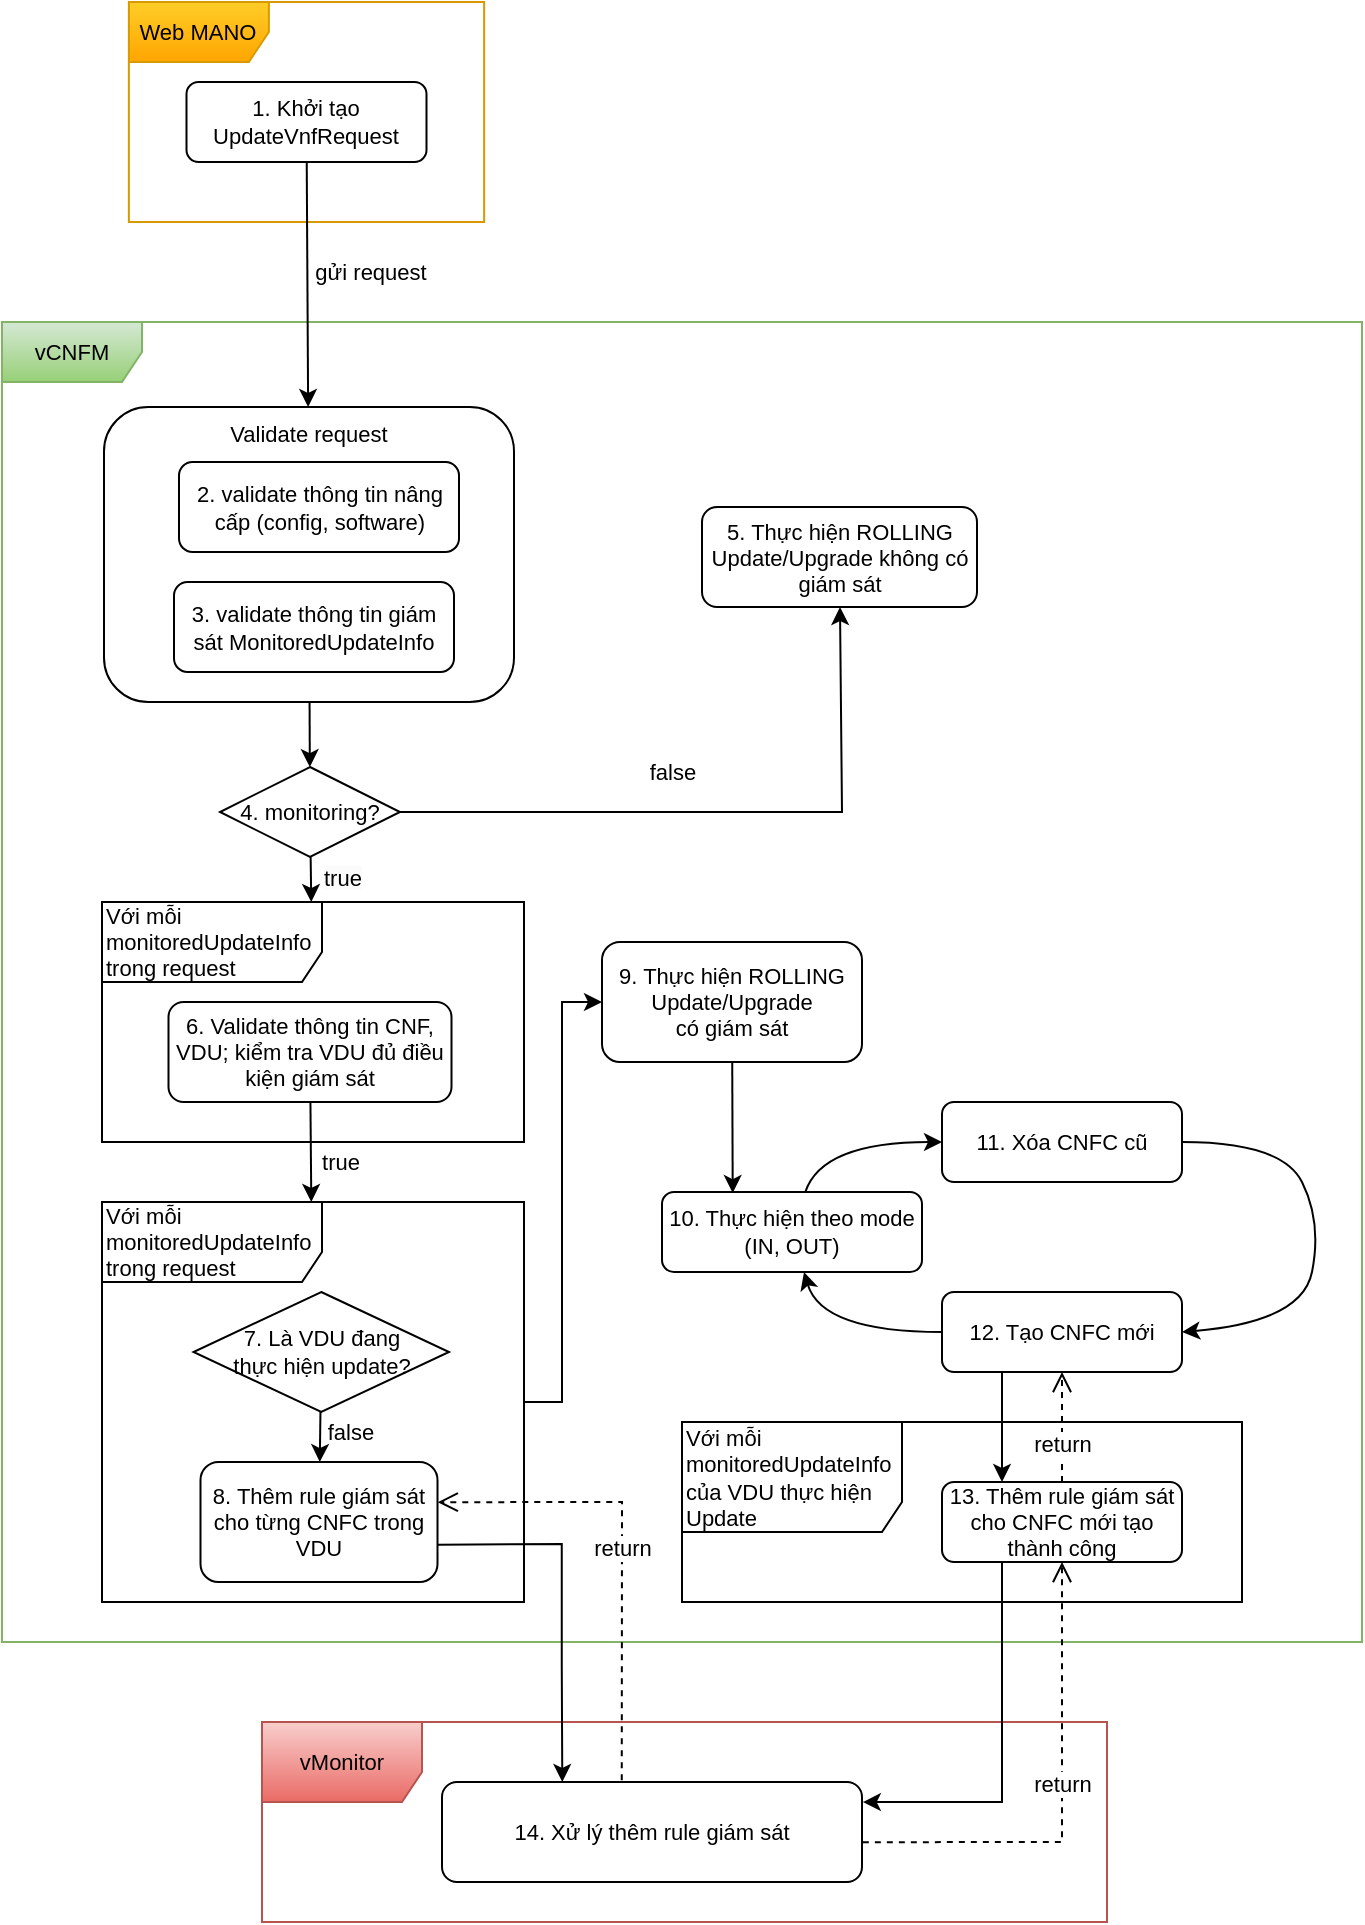 <mxfile version="22.1.17" type="github" pages="11">
  <diagram id="WpOv6qdLHEQbRWblEvLC" name="request update">
    <mxGraphModel dx="1434" dy="790" grid="1" gridSize="10" guides="1" tooltips="1" connect="1" arrows="1" fold="1" page="1" pageScale="1" pageWidth="827" pageHeight="1169" math="0" shadow="0">
      <root>
        <mxCell id="0" />
        <mxCell id="1" parent="0" />
        <mxCell id="SZCZuhwttCz2J-SXytMu-1" value="vCNFM" style="shape=umlFrame;whiteSpace=wrap;html=1;pointerEvents=0;width=70;height=30;fontSize=11;fillColor=#d5e8d4;gradientColor=#97d077;strokeColor=#82b366;" parent="1" vertex="1">
          <mxGeometry x="70" y="250" width="680" height="660" as="geometry" />
        </mxCell>
        <mxCell id="SZCZuhwttCz2J-SXytMu-2" value="Web MANO" style="shape=umlFrame;whiteSpace=wrap;html=1;pointerEvents=0;width=70;height=30;fontSize=11;fillColor=#ffcd28;gradientColor=#ffa500;strokeColor=#d79b00;" parent="1" vertex="1">
          <mxGeometry x="133.44" y="90" width="177.63" height="110" as="geometry" />
        </mxCell>
        <mxCell id="SZCZuhwttCz2J-SXytMu-4" value="1. Khởi tạo UpdateVnfRequest" style="rounded=1;whiteSpace=wrap;html=1;fontSize=11;" parent="1" vertex="1">
          <mxGeometry x="162.25" y="130" width="120" height="40" as="geometry" />
        </mxCell>
        <mxCell id="SZCZuhwttCz2J-SXytMu-5" value="" style="endArrow=classic;html=1;rounded=0;fontSize=11;" parent="1" source="SZCZuhwttCz2J-SXytMu-4" target="SZCZuhwttCz2J-SXytMu-53" edge="1">
          <mxGeometry width="50" height="50" relative="1" as="geometry">
            <mxPoint x="130" y="472.5" as="sourcePoint" />
            <mxPoint x="121" y="356.914" as="targetPoint" />
          </mxGeometry>
        </mxCell>
        <mxCell id="SZCZuhwttCz2J-SXytMu-6" value="gửi request" style="text;html=1;align=center;verticalAlign=middle;resizable=0;points=[];autosize=1;strokeColor=none;fillColor=none;fontSize=11;" parent="1" vertex="1">
          <mxGeometry x="213.5" y="210" width="80" height="30" as="geometry" />
        </mxCell>
        <mxCell id="SZCZuhwttCz2J-SXytMu-7" value="4. monitoring?" style="rhombus;whiteSpace=wrap;html=1;fontSize=11;" parent="1" vertex="1">
          <mxGeometry x="179" y="472.5" width="90" height="45" as="geometry" />
        </mxCell>
        <mxCell id="SZCZuhwttCz2J-SXytMu-8" value="Với mỗi monitoredUpdateInfo trong request" style="shape=umlFrame;whiteSpace=wrap;html=1;pointerEvents=0;width=110;height=40;align=left;fontSize=11;" parent="1" vertex="1">
          <mxGeometry x="120" y="540" width="211" height="120" as="geometry" />
        </mxCell>
        <mxCell id="SZCZuhwttCz2J-SXytMu-9" value="" style="endArrow=classic;html=1;rounded=0;fontSize=11;" parent="1" source="SZCZuhwttCz2J-SXytMu-7" target="SZCZuhwttCz2J-SXytMu-8" edge="1">
          <mxGeometry width="50" height="50" relative="1" as="geometry">
            <mxPoint x="645" y="485" as="sourcePoint" />
            <mxPoint x="418" y="480" as="targetPoint" />
          </mxGeometry>
        </mxCell>
        <mxCell id="SZCZuhwttCz2J-SXytMu-10" value="6. Validate thông tin CNF, VDU; kiểm tra VDU đủ điều kiện giám sát" style="rounded=1;whiteSpace=wrap;html=1;fontSize=11;" parent="1" vertex="1">
          <mxGeometry x="153.25" y="590" width="141.5" height="50" as="geometry" />
        </mxCell>
        <mxCell id="SZCZuhwttCz2J-SXytMu-14" value="10. Thực hiện theo mode (IN, OUT)" style="rounded=1;whiteSpace=wrap;html=1;fontSize=11;" parent="1" vertex="1">
          <mxGeometry x="400" y="685" width="130" height="40" as="geometry" />
        </mxCell>
        <mxCell id="SZCZuhwttCz2J-SXytMu-26" value="false" style="text;html=1;align=center;verticalAlign=middle;resizable=0;points=[];autosize=1;strokeColor=none;fillColor=none;fontSize=11;" parent="1" vertex="1">
          <mxGeometry x="219" y="790" width="50" height="30" as="geometry" />
        </mxCell>
        <mxCell id="SZCZuhwttCz2J-SXytMu-34" value="false" style="text;html=1;align=center;verticalAlign=middle;resizable=0;points=[];autosize=1;strokeColor=none;fillColor=none;fontSize=11;" parent="1" vertex="1">
          <mxGeometry x="380" y="460" width="50" height="30" as="geometry" />
        </mxCell>
        <mxCell id="SZCZuhwttCz2J-SXytMu-36" value="" style="endArrow=classic;html=1;rounded=0;fontSize=11;" parent="1" source="SZCZuhwttCz2J-SXytMu-7" target="SZCZuhwttCz2J-SXytMu-37" edge="1">
          <mxGeometry width="50" height="50" relative="1" as="geometry">
            <mxPoint x="467.5" y="380" as="sourcePoint" />
            <mxPoint x="527.5" y="380" as="targetPoint" />
            <Array as="points">
              <mxPoint x="490" y="495" />
            </Array>
          </mxGeometry>
        </mxCell>
        <mxCell id="SZCZuhwttCz2J-SXytMu-37" value="5. Thực hiện ROLLING Update/Upgrade không có giám sát" style="rounded=1;whiteSpace=wrap;html=1;fontSize=11;" parent="1" vertex="1">
          <mxGeometry x="420" y="342.5" width="137.5" height="50" as="geometry" />
        </mxCell>
        <mxCell id="SZCZuhwttCz2J-SXytMu-53" value="Validate request" style="rounded=1;whiteSpace=wrap;html=1;verticalAlign=top;fontSize=11;" parent="1" vertex="1">
          <mxGeometry x="121" y="292.5" width="205" height="147.5" as="geometry" />
        </mxCell>
        <mxCell id="SZCZuhwttCz2J-SXytMu-54" value="2. validate thông tin nâng cấp (config, software)" style="rounded=1;whiteSpace=wrap;html=1;fontSize=11;" parent="1" vertex="1">
          <mxGeometry x="158.5" y="320" width="140" height="45" as="geometry" />
        </mxCell>
        <mxCell id="SZCZuhwttCz2J-SXytMu-55" value="3. validate thông tin giám sát MonitoredUpdateInfo" style="rounded=1;whiteSpace=wrap;html=1;fontSize=11;" parent="1" vertex="1">
          <mxGeometry x="156" y="380" width="140" height="45" as="geometry" />
        </mxCell>
        <mxCell id="SZCZuhwttCz2J-SXytMu-57" value="" style="endArrow=classic;html=1;rounded=0;fontSize=11;" parent="1" source="SZCZuhwttCz2J-SXytMu-53" target="SZCZuhwttCz2J-SXytMu-7" edge="1">
          <mxGeometry width="50" height="50" relative="1" as="geometry">
            <mxPoint x="349" y="383" as="sourcePoint" />
            <mxPoint x="470" y="382" as="targetPoint" />
          </mxGeometry>
        </mxCell>
        <mxCell id="SZCZuhwttCz2J-SXytMu-62" value="true" style="text;html=1;align=center;verticalAlign=middle;resizable=0;points=[];autosize=1;strokeColor=none;fillColor=none;fontSize=11;" parent="1" vertex="1">
          <mxGeometry x="218.5" y="655" width="40" height="30" as="geometry" />
        </mxCell>
        <mxCell id="SZCZuhwttCz2J-SXytMu-63" value="" style="endArrow=classic;html=1;rounded=0;fontSize=11;" parent="1" source="SZCZuhwttCz2J-SXytMu-10" target="QOpxWrVhnDKNNLOiEgbt-1" edge="1">
          <mxGeometry width="50" height="50" relative="1" as="geometry">
            <mxPoint x="218.499" y="774.999" as="sourcePoint" />
            <mxPoint x="224" y="680" as="targetPoint" />
          </mxGeometry>
        </mxCell>
        <mxCell id="SZCZuhwttCz2J-SXytMu-65" value="7. Là VDU đang &lt;br style=&quot;font-size: 11px;&quot;&gt;thực hiện update?" style="rhombus;whiteSpace=wrap;html=1;fontSize=11;" parent="1" vertex="1">
          <mxGeometry x="165.75" y="735" width="127.75" height="60" as="geometry" />
        </mxCell>
        <mxCell id="SZCZuhwttCz2J-SXytMu-66" value="" style="endArrow=classic;html=1;rounded=0;fontSize=11;" parent="1" source="SZCZuhwttCz2J-SXytMu-65" target="SZCZuhwttCz2J-SXytMu-67" edge="1">
          <mxGeometry width="50" height="50" relative="1" as="geometry">
            <mxPoint x="218.157" y="770.0" as="sourcePoint" />
            <mxPoint x="218.47" y="820.1" as="targetPoint" />
          </mxGeometry>
        </mxCell>
        <mxCell id="SZCZuhwttCz2J-SXytMu-67" value="8. Thêm rule giám sát cho từng CNFC trong VDU" style="rounded=1;whiteSpace=wrap;html=1;fontSize=11;" parent="1" vertex="1">
          <mxGeometry x="169.25" y="820" width="118.5" height="60" as="geometry" />
        </mxCell>
        <mxCell id="SZCZuhwttCz2J-SXytMu-71" value="vMonitor" style="shape=umlFrame;whiteSpace=wrap;html=1;pointerEvents=0;width=80;height=40;fontSize=11;fillColor=#f8cecc;gradientColor=#ea6b66;strokeColor=#b85450;" parent="1" vertex="1">
          <mxGeometry x="200" y="950" width="422.5" height="100" as="geometry" />
        </mxCell>
        <mxCell id="SZCZuhwttCz2J-SXytMu-72" value="14. Xử lý thêm rule giám sát" style="rounded=1;whiteSpace=wrap;html=1;fontSize=11;" parent="1" vertex="1">
          <mxGeometry x="290" y="980" width="210" height="50" as="geometry" />
        </mxCell>
        <mxCell id="SZCZuhwttCz2J-SXytMu-73" value="" style="endArrow=classic;html=1;rounded=0;fontSize=11;entryX=0.287;entryY=-0.02;entryDx=0;entryDy=0;entryPerimeter=0;exitX=1.001;exitY=0.672;exitDx=0;exitDy=0;exitPerimeter=0;" parent="1" edge="1">
          <mxGeometry width="50" height="50" relative="1" as="geometry">
            <mxPoint x="287.748" y="861.32" as="sourcePoint" />
            <mxPoint x="350.15" y="980" as="targetPoint" />
            <Array as="points">
              <mxPoint x="349.88" y="861" />
              <mxPoint x="349.88" y="921" />
            </Array>
          </mxGeometry>
        </mxCell>
        <mxCell id="SZCZuhwttCz2J-SXytMu-74" value="return" style="html=1;verticalAlign=bottom;endArrow=open;dashed=1;endSize=8;curved=0;rounded=0;fontSize=11;exitX=0.428;exitY=-0.017;exitDx=0;exitDy=0;exitPerimeter=0;entryX=1.001;entryY=0.335;entryDx=0;entryDy=0;entryPerimeter=0;" parent="1" source="SZCZuhwttCz2J-SXytMu-72" target="SZCZuhwttCz2J-SXytMu-67" edge="1">
          <mxGeometry x="-0.075" relative="1" as="geometry">
            <mxPoint x="400" y="1125" as="sourcePoint" />
            <mxPoint x="-672.5" y="1140" as="targetPoint" />
            <Array as="points">
              <mxPoint x="380" y="840" />
            </Array>
            <mxPoint as="offset" />
          </mxGeometry>
        </mxCell>
        <mxCell id="SZCZuhwttCz2J-SXytMu-75" value="" style="endArrow=classic;html=1;rounded=0;fontSize=11;" parent="1" source="QOpxWrVhnDKNNLOiEgbt-1" target="SZCZuhwttCz2J-SXytMu-76" edge="1">
          <mxGeometry width="50" height="50" relative="1" as="geometry">
            <mxPoint x="331" y="592" as="sourcePoint" />
            <mxPoint x="401" y="590" as="targetPoint" />
            <Array as="points">
              <mxPoint x="350" y="790" />
              <mxPoint x="350" y="590" />
            </Array>
          </mxGeometry>
        </mxCell>
        <mxCell id="SZCZuhwttCz2J-SXytMu-76" value="9. Thực hiện ROLLING Update/Upgrade &lt;br&gt;có giám sát" style="rounded=1;whiteSpace=wrap;html=1;fontSize=11;" parent="1" vertex="1">
          <mxGeometry x="370" y="560" width="130" height="60" as="geometry" />
        </mxCell>
        <mxCell id="SZCZuhwttCz2J-SXytMu-80" value="" style="endArrow=classic;html=1;rounded=0;entryX=0.272;entryY=0.013;entryDx=0;entryDy=0;entryPerimeter=0;fontSize=11;" parent="1" source="SZCZuhwttCz2J-SXytMu-76" target="SZCZuhwttCz2J-SXytMu-14" edge="1">
          <mxGeometry width="50" height="50" relative="1" as="geometry">
            <mxPoint x="441" y="580" as="sourcePoint" />
            <mxPoint x="491" y="530" as="targetPoint" />
          </mxGeometry>
        </mxCell>
        <mxCell id="SZCZuhwttCz2J-SXytMu-81" value="11. Xóa CNFC cũ" style="rounded=1;whiteSpace=wrap;html=1;fontSize=11;" parent="1" vertex="1">
          <mxGeometry x="540" y="640" width="120" height="40" as="geometry" />
        </mxCell>
        <mxCell id="SZCZuhwttCz2J-SXytMu-82" value="12. Tạo CNFC mới" style="rounded=1;whiteSpace=wrap;html=1;fontSize=11;" parent="1" vertex="1">
          <mxGeometry x="540" y="735" width="120" height="40" as="geometry" />
        </mxCell>
        <mxCell id="SZCZuhwttCz2J-SXytMu-90" value="" style="curved=1;endArrow=classic;html=1;rounded=0;entryX=0;entryY=0.5;entryDx=0;entryDy=0;fontSize=11;" parent="1" source="SZCZuhwttCz2J-SXytMu-14" target="SZCZuhwttCz2J-SXytMu-81" edge="1">
          <mxGeometry width="50" height="50" relative="1" as="geometry">
            <mxPoint x="380" y="820" as="sourcePoint" />
            <mxPoint x="430" y="770" as="targetPoint" />
            <Array as="points">
              <mxPoint x="480" y="660" />
            </Array>
          </mxGeometry>
        </mxCell>
        <mxCell id="SZCZuhwttCz2J-SXytMu-91" value="" style="curved=1;endArrow=classic;html=1;rounded=0;exitX=1;exitY=0.5;exitDx=0;exitDy=0;entryX=1;entryY=0.5;entryDx=0;entryDy=0;fontSize=11;" parent="1" source="SZCZuhwttCz2J-SXytMu-81" target="SZCZuhwttCz2J-SXytMu-82" edge="1">
          <mxGeometry width="50" height="50" relative="1" as="geometry">
            <mxPoint x="507" y="695" as="sourcePoint" />
            <mxPoint x="580" y="670" as="targetPoint" />
            <Array as="points">
              <mxPoint x="710" y="660" />
              <mxPoint x="730" y="700" />
              <mxPoint x="720" y="750" />
            </Array>
          </mxGeometry>
        </mxCell>
        <mxCell id="SZCZuhwttCz2J-SXytMu-93" value="" style="curved=1;endArrow=classic;html=1;rounded=0;exitX=0;exitY=0.5;exitDx=0;exitDy=0;fontSize=11;" parent="1" source="SZCZuhwttCz2J-SXytMu-82" target="SZCZuhwttCz2J-SXytMu-14" edge="1">
          <mxGeometry width="50" height="50" relative="1" as="geometry">
            <mxPoint x="670" y="730" as="sourcePoint" />
            <mxPoint x="720" y="680" as="targetPoint" />
            <Array as="points">
              <mxPoint x="480" y="755" />
            </Array>
          </mxGeometry>
        </mxCell>
        <mxCell id="SZCZuhwttCz2J-SXytMu-94" value="13. Thêm rule giám sát cho CNFC mới tạo thành công" style="rounded=1;whiteSpace=wrap;html=1;fontSize=11;" parent="1" vertex="1">
          <mxGeometry x="540" y="830" width="120" height="40" as="geometry" />
        </mxCell>
        <mxCell id="SZCZuhwttCz2J-SXytMu-95" value="" style="endArrow=classic;html=1;rounded=0;fontSize=11;" parent="1" edge="1">
          <mxGeometry width="50" height="50" relative="1" as="geometry">
            <mxPoint x="570" y="775" as="sourcePoint" />
            <mxPoint x="570" y="830" as="targetPoint" />
          </mxGeometry>
        </mxCell>
        <mxCell id="SZCZuhwttCz2J-SXytMu-96" value="" style="endArrow=classic;html=1;rounded=0;exitX=0.25;exitY=1;exitDx=0;exitDy=0;entryX=1.002;entryY=0.201;entryDx=0;entryDy=0;entryPerimeter=0;fontSize=11;" parent="1" source="SZCZuhwttCz2J-SXytMu-94" target="SZCZuhwttCz2J-SXytMu-72" edge="1">
          <mxGeometry width="50" height="50" relative="1" as="geometry">
            <mxPoint x="97.5" y="1210" as="sourcePoint" />
            <mxPoint x="147.5" y="1160" as="targetPoint" />
            <Array as="points">
              <mxPoint x="570" y="990" />
            </Array>
          </mxGeometry>
        </mxCell>
        <mxCell id="SZCZuhwttCz2J-SXytMu-97" value="return" style="html=1;verticalAlign=bottom;endArrow=open;dashed=1;endSize=8;curved=0;rounded=0;fontSize=11;exitX=1.002;exitY=0.602;exitDx=0;exitDy=0;exitPerimeter=0;" parent="1" source="SZCZuhwttCz2J-SXytMu-72" target="SZCZuhwttCz2J-SXytMu-94" edge="1">
          <mxGeometry x="-0.001" relative="1" as="geometry">
            <mxPoint x="125.5" y="1262" as="sourcePoint" />
            <mxPoint x="127.5" y="1080" as="targetPoint" />
            <Array as="points">
              <mxPoint x="600" y="1010" />
              <mxPoint x="600" y="1000" />
            </Array>
            <mxPoint as="offset" />
          </mxGeometry>
        </mxCell>
        <mxCell id="SZCZuhwttCz2J-SXytMu-98" value="Với mỗi monitoredUpdateInfo của VDU thực hiện Update" style="shape=umlFrame;whiteSpace=wrap;html=1;pointerEvents=0;width=110;height=55;align=left;fontSize=11;" parent="1" vertex="1">
          <mxGeometry x="410" y="800" width="280" height="90" as="geometry" />
        </mxCell>
        <mxCell id="SZCZuhwttCz2J-SXytMu-99" value="&lt;span style=&quot;color: rgb(0, 0, 0); font-family: Helvetica; font-size: 11px; font-style: normal; font-variant-ligatures: normal; font-variant-caps: normal; font-weight: 400; letter-spacing: normal; orphans: 2; text-align: center; text-indent: 0px; text-transform: none; widows: 2; word-spacing: 0px; -webkit-text-stroke-width: 0px; background-color: rgb(251, 251, 251); text-decoration-thickness: initial; text-decoration-style: initial; text-decoration-color: initial; float: none; display: inline !important;&quot;&gt;true&lt;/span&gt;" style="text;whiteSpace=wrap;html=1;fontSize=11;" parent="1" vertex="1">
          <mxGeometry x="228.5" y="515" width="50" height="40" as="geometry" />
        </mxCell>
        <mxCell id="QOpxWrVhnDKNNLOiEgbt-1" value="Với mỗi monitoredUpdateInfo trong request" style="shape=umlFrame;whiteSpace=wrap;html=1;pointerEvents=0;width=110;height=40;align=left;fontSize=11;" parent="1" vertex="1">
          <mxGeometry x="120" y="690" width="211" height="200" as="geometry" />
        </mxCell>
        <mxCell id="quvNqoLIEGHEMXZDVGDI-2" value="return" style="html=1;verticalAlign=bottom;endArrow=open;dashed=1;endSize=8;curved=0;rounded=0;" parent="1" source="SZCZuhwttCz2J-SXytMu-94" target="SZCZuhwttCz2J-SXytMu-82" edge="1">
          <mxGeometry x="-0.636" relative="1" as="geometry">
            <mxPoint x="557.5" y="945" as="sourcePoint" />
            <mxPoint x="592.929" y="790" as="targetPoint" />
            <mxPoint as="offset" />
          </mxGeometry>
        </mxCell>
      </root>
    </mxGraphModel>
  </diagram>
  <diagram id="shC6sMmtLdm_GPSAQfC7" name="nhan alert">
    <mxGraphModel dx="2603" dy="790" grid="1" gridSize="10" guides="1" tooltips="1" connect="1" arrows="1" fold="1" page="1" pageScale="1" pageWidth="1169" pageHeight="827" math="0" shadow="0">
      <root>
        <mxCell id="0" />
        <mxCell id="1" parent="0" />
        <mxCell id="IpuA87e2SaVdLDWuygMU-1" value="vMonitor" style="shape=umlFrame;whiteSpace=wrap;html=1;pointerEvents=0;width=80;height=40;fontSize=11;" parent="1" vertex="1">
          <mxGeometry x="-20" y="200" width="730" height="140" as="geometry" />
        </mxCell>
        <mxCell id="IpuA87e2SaVdLDWuygMU-2" value="1. Nhận Alert" style="rounded=1;whiteSpace=wrap;html=1;fontSize=11;" parent="1" vertex="1">
          <mxGeometry x="140" y="260" width="120" height="40" as="geometry" />
        </mxCell>
        <mxCell id="IpuA87e2SaVdLDWuygMU-3" value="Prometheus" style="ellipse;whiteSpace=wrap;html=1;" parent="1" vertex="1">
          <mxGeometry x="50" y="80" width="120" height="80" as="geometry" />
        </mxCell>
        <mxCell id="IpuA87e2SaVdLDWuygMU-4" value="VictoriaMetric" style="ellipse;whiteSpace=wrap;html=1;" parent="1" vertex="1">
          <mxGeometry x="260" y="80" width="120" height="80" as="geometry" />
        </mxCell>
        <mxCell id="IpuA87e2SaVdLDWuygMU-5" value="" style="endArrow=classic;html=1;rounded=0;" parent="1" source="IpuA87e2SaVdLDWuygMU-3" target="IpuA87e2SaVdLDWuygMU-2" edge="1">
          <mxGeometry width="50" height="50" relative="1" as="geometry">
            <mxPoint x="570" y="330" as="sourcePoint" />
            <mxPoint x="620" y="280" as="targetPoint" />
          </mxGeometry>
        </mxCell>
        <mxCell id="IpuA87e2SaVdLDWuygMU-6" value="" style="endArrow=classic;html=1;rounded=0;" parent="1" source="IpuA87e2SaVdLDWuygMU-4" target="IpuA87e2SaVdLDWuygMU-2" edge="1">
          <mxGeometry width="50" height="50" relative="1" as="geometry">
            <mxPoint x="126" y="89" as="sourcePoint" />
            <mxPoint x="202" y="270" as="targetPoint" />
          </mxGeometry>
        </mxCell>
        <mxCell id="IpuA87e2SaVdLDWuygMU-7" value="2. Tạo ExtendedAlarm" style="rounded=1;whiteSpace=wrap;html=1;fontSize=11;" parent="1" vertex="1">
          <mxGeometry x="310" y="260" width="120" height="40" as="geometry" />
        </mxCell>
        <mxCell id="IpuA87e2SaVdLDWuygMU-8" value="3. Gửi thông báo ExtendedThresholdNotification cho CNFM" style="rounded=1;whiteSpace=wrap;html=1;fontSize=11;" parent="1" vertex="1">
          <mxGeometry x="500" y="247.5" width="170" height="65" as="geometry" />
        </mxCell>
        <mxCell id="IpuA87e2SaVdLDWuygMU-9" value="vCNFM" style="shape=umlFrame;whiteSpace=wrap;html=1;pointerEvents=0;width=80;height=40;fontSize=11;" parent="1" vertex="1">
          <mxGeometry x="-20" y="400" width="730" height="300" as="geometry" />
        </mxCell>
        <mxCell id="IpuA87e2SaVdLDWuygMU-10" value="4. Nhận ExtendedThresholdNotification&amp;nbsp;&lt;br&gt;&amp;nbsp;" style="rounded=1;whiteSpace=wrap;html=1;fontSize=11;" parent="1" vertex="1">
          <mxGeometry x="502" y="505.01" width="165" height="50" as="geometry" />
        </mxCell>
        <mxCell id="IpuA87e2SaVdLDWuygMU-16" value="" style="endArrow=classic;html=1;rounded=0;" parent="1" source="IpuA87e2SaVdLDWuygMU-2" target="IpuA87e2SaVdLDWuygMU-7" edge="1">
          <mxGeometry width="50" height="50" relative="1" as="geometry">
            <mxPoint x="600" y="450" as="sourcePoint" />
            <mxPoint x="650" y="400" as="targetPoint" />
          </mxGeometry>
        </mxCell>
        <mxCell id="IpuA87e2SaVdLDWuygMU-17" value="" style="endArrow=classic;html=1;rounded=0;" parent="1" source="IpuA87e2SaVdLDWuygMU-7" target="IpuA87e2SaVdLDWuygMU-8" edge="1">
          <mxGeometry width="50" height="50" relative="1" as="geometry">
            <mxPoint x="270" y="290" as="sourcePoint" />
            <mxPoint x="320" y="290" as="targetPoint" />
          </mxGeometry>
        </mxCell>
        <mxCell id="IpuA87e2SaVdLDWuygMU-18" value="" style="endArrow=classic;html=1;rounded=0;" parent="1" source="IpuA87e2SaVdLDWuygMU-8" target="IpuA87e2SaVdLDWuygMU-10" edge="1">
          <mxGeometry width="50" height="50" relative="1" as="geometry">
            <mxPoint x="440" y="290" as="sourcePoint" />
            <mxPoint x="490" y="290" as="targetPoint" />
          </mxGeometry>
        </mxCell>
        <mxCell id="IpuA87e2SaVdLDWuygMU-19" value="" style="endArrow=classic;html=1;rounded=0;" parent="1" source="IpuA87e2SaVdLDWuygMU-10" edge="1">
          <mxGeometry width="50" height="50" relative="1" as="geometry">
            <mxPoint x="600" y="590" as="sourcePoint" />
            <mxPoint x="450" y="530" as="targetPoint" />
          </mxGeometry>
        </mxCell>
        <mxCell id="IpuA87e2SaVdLDWuygMU-20" value="" style="endArrow=classic;html=1;rounded=0;" parent="1" source="IpuA87e2SaVdLDWuygMU-22" target="IpuA87e2SaVdLDWuygMU-24" edge="1">
          <mxGeometry width="50" height="50" relative="1" as="geometry">
            <mxPoint x="280" y="533.984" as="sourcePoint" />
            <mxPoint x="237.621" y="535.971" as="targetPoint" />
          </mxGeometry>
        </mxCell>
        <mxCell id="IpuA87e2SaVdLDWuygMU-22" value="5. notification có chứa lcmOperationType?" style="rhombus;whiteSpace=wrap;html=1;fontSize=11;" parent="1" vertex="1">
          <mxGeometry x="290" y="493.75" width="160" height="72.5" as="geometry" />
        </mxCell>
        <mxCell id="IpuA87e2SaVdLDWuygMU-24" value="" style="rhombus;whiteSpace=wrap;html=1;" parent="1" vertex="1">
          <mxGeometry x="197.62" y="512.99" width="52.38" height="34.03" as="geometry" />
        </mxCell>
        <mxCell id="IpuA87e2SaVdLDWuygMU-25" value="6. Xử lý scale với thông tin notification" style="rounded=1;whiteSpace=wrap;html=1;" parent="1" vertex="1">
          <mxGeometry x="163.81" y="410" width="120" height="60" as="geometry" />
        </mxCell>
        <mxCell id="IpuA87e2SaVdLDWuygMU-26" value="7. Xử lý heal với thông tin notification" style="rounded=1;whiteSpace=wrap;html=1;" parent="1" vertex="1">
          <mxGeometry x="30" y="500" width="120" height="60" as="geometry" />
        </mxCell>
        <mxCell id="IpuA87e2SaVdLDWuygMU-27" value="" style="endArrow=classic;html=1;rounded=0;" parent="1" source="IpuA87e2SaVdLDWuygMU-24" target="IpuA87e2SaVdLDWuygMU-25" edge="1">
          <mxGeometry width="50" height="50" relative="1" as="geometry">
            <mxPoint x="300" y="540" as="sourcePoint" />
            <mxPoint x="260" y="540" as="targetPoint" />
          </mxGeometry>
        </mxCell>
        <mxCell id="IpuA87e2SaVdLDWuygMU-28" value="" style="endArrow=classic;html=1;rounded=0;" parent="1" source="IpuA87e2SaVdLDWuygMU-24" target="IpuA87e2SaVdLDWuygMU-26" edge="1">
          <mxGeometry width="50" height="50" relative="1" as="geometry">
            <mxPoint x="300" y="540" as="sourcePoint" />
            <mxPoint x="260" y="540" as="targetPoint" />
          </mxGeometry>
        </mxCell>
        <mxCell id="IpuA87e2SaVdLDWuygMU-29" value="SCALE" style="text;html=1;align=center;verticalAlign=middle;resizable=0;points=[];autosize=1;strokeColor=none;fillColor=none;" parent="1" vertex="1">
          <mxGeometry x="215" y="482.99" width="60" height="30" as="geometry" />
        </mxCell>
        <mxCell id="IpuA87e2SaVdLDWuygMU-30" value="HEAL" style="text;html=1;align=center;verticalAlign=middle;resizable=0;points=[];autosize=1;strokeColor=none;fillColor=none;" parent="1" vertex="1">
          <mxGeometry x="150" y="500" width="50" height="30" as="geometry" />
        </mxCell>
        <mxCell id="IpuA87e2SaVdLDWuygMU-31" value="" style="endArrow=classic;html=1;rounded=0;" parent="1" source="IpuA87e2SaVdLDWuygMU-24" target="IpuA87e2SaVdLDWuygMU-32" edge="1">
          <mxGeometry width="50" height="50" relative="1" as="geometry">
            <mxPoint x="310" y="550" as="sourcePoint" />
            <mxPoint x="270" y="550" as="targetPoint" />
          </mxGeometry>
        </mxCell>
        <mxCell id="IpuA87e2SaVdLDWuygMU-32" value="8. Xử lý rollback Update/Upgrade với thông tin notification" style="rounded=1;whiteSpace=wrap;html=1;" parent="1" vertex="1">
          <mxGeometry x="163.81" y="620" width="120" height="60" as="geometry" />
        </mxCell>
        <mxCell id="IpuA87e2SaVdLDWuygMU-33" value="UPDATE/UPGRADE" style="text;html=1;align=center;verticalAlign=middle;resizable=0;points=[];autosize=1;strokeColor=none;fillColor=none;" parent="1" vertex="1">
          <mxGeometry x="215" y="570" width="130" height="30" as="geometry" />
        </mxCell>
      </root>
    </mxGraphModel>
  </diagram>
  <diagram id="af9e5DBcZmeAJeMUffl6" name="xu ly rollback">
    <mxGraphModel dx="1434" dy="790" grid="1" gridSize="10" guides="1" tooltips="1" connect="1" arrows="1" fold="1" page="1" pageScale="1" pageWidth="1169" pageHeight="827" math="0" shadow="0">
      <root>
        <mxCell id="0" />
        <mxCell id="1" parent="0" />
        <mxCell id="V7j2xXn3NyzHGfP8Jly_-1" value="1. Tìm&amp;nbsp; đối tượng xảy ra lỗi" style="rounded=1;whiteSpace=wrap;html=1;" parent="1" vertex="1">
          <mxGeometry x="310" y="70" width="190" height="60" as="geometry" />
        </mxCell>
        <mxCell id="-v913ggNJyfl4kRV1xYC-1" value="" style="endArrow=classic;html=1;rounded=0;" parent="1" source="V7j2xXn3NyzHGfP8Jly_-1" target="-v913ggNJyfl4kRV1xYC-2" edge="1">
          <mxGeometry width="50" height="50" relative="1" as="geometry">
            <mxPoint x="730" y="230" as="sourcePoint" />
            <mxPoint x="780" y="180" as="targetPoint" />
          </mxGeometry>
        </mxCell>
        <mxCell id="-v913ggNJyfl4kRV1xYC-2" value="2. Kiểm tra đối tượng xảy ra lỗi có phải là VDU đang được giám sát hay không?" style="rounded=1;whiteSpace=wrap;html=1;" parent="1" vertex="1">
          <mxGeometry x="565" y="70" width="190" height="60" as="geometry" />
        </mxCell>
        <mxCell id="-v913ggNJyfl4kRV1xYC-3" value="" style="rhombus;whiteSpace=wrap;html=1;" parent="1" vertex="1">
          <mxGeometry x="840" y="80" width="50" height="40" as="geometry" />
        </mxCell>
        <mxCell id="-v913ggNJyfl4kRV1xYC-4" value="3. Lấy danh sách VnfLcmOpOcc tương ứng" style="rounded=1;whiteSpace=wrap;html=1;" parent="1" vertex="1">
          <mxGeometry x="770" y="180" width="190" height="60" as="geometry" />
        </mxCell>
        <mxCell id="-v913ggNJyfl4kRV1xYC-5" value="" style="endArrow=classic;html=1;rounded=0;" parent="1" source="-v913ggNJyfl4kRV1xYC-2" target="-v913ggNJyfl4kRV1xYC-3" edge="1">
          <mxGeometry width="50" height="50" relative="1" as="geometry">
            <mxPoint x="730" y="230" as="sourcePoint" />
            <mxPoint x="780" y="180" as="targetPoint" />
          </mxGeometry>
        </mxCell>
        <mxCell id="-v913ggNJyfl4kRV1xYC-6" value="" style="endArrow=classic;html=1;rounded=0;" parent="1" source="-v913ggNJyfl4kRV1xYC-3" target="-v913ggNJyfl4kRV1xYC-4" edge="1">
          <mxGeometry width="50" height="50" relative="1" as="geometry">
            <mxPoint x="730" y="230" as="sourcePoint" />
            <mxPoint x="780" y="180" as="targetPoint" />
          </mxGeometry>
        </mxCell>
        <mxCell id="-v913ggNJyfl4kRV1xYC-7" value="true" style="text;html=1;align=center;verticalAlign=middle;resizable=0;points=[];autosize=1;strokeColor=none;fillColor=none;" parent="1" vertex="1">
          <mxGeometry x="860" y="130" width="40" height="30" as="geometry" />
        </mxCell>
        <mxCell id="-v913ggNJyfl4kRV1xYC-8" value="5. Thêm lỗi vượt ngưỡng của đối tượng vào error message của VnfLcmOpOcc" style="rounded=1;whiteSpace=wrap;html=1;" parent="1" vertex="1">
          <mxGeometry x="240" y="180" width="190" height="60" as="geometry" />
        </mxCell>
        <mxCell id="-v913ggNJyfl4kRV1xYC-9" value="4. Trạng thái &lt;br&gt;operation?" style="rhombus;whiteSpace=wrap;html=1;" parent="1" vertex="1">
          <mxGeometry x="580" y="180" width="125" height="60" as="geometry" />
        </mxCell>
        <mxCell id="-v913ggNJyfl4kRV1xYC-10" value="" style="endArrow=classic;html=1;rounded=0;" parent="1" source="-v913ggNJyfl4kRV1xYC-4" target="-v913ggNJyfl4kRV1xYC-9" edge="1">
          <mxGeometry width="50" height="50" relative="1" as="geometry">
            <mxPoint x="510" y="110" as="sourcePoint" />
            <mxPoint x="575" y="110" as="targetPoint" />
          </mxGeometry>
        </mxCell>
        <mxCell id="-v913ggNJyfl4kRV1xYC-11" value="" style="endArrow=classic;html=1;rounded=0;" parent="1" source="-v913ggNJyfl4kRV1xYC-9" target="-v913ggNJyfl4kRV1xYC-8" edge="1">
          <mxGeometry width="50" height="50" relative="1" as="geometry">
            <mxPoint x="730" y="430" as="sourcePoint" />
            <mxPoint x="510" y="210" as="targetPoint" />
          </mxGeometry>
        </mxCell>
        <mxCell id="-v913ggNJyfl4kRV1xYC-12" value="" style="endArrow=classic;html=1;rounded=0;" parent="1" source="-v913ggNJyfl4kRV1xYC-9" target="-v913ggNJyfl4kRV1xYC-13" edge="1">
          <mxGeometry width="50" height="50" relative="1" as="geometry">
            <mxPoint x="590" y="220" as="sourcePoint" />
            <mxPoint x="630" y="350" as="targetPoint" />
          </mxGeometry>
        </mxCell>
        <mxCell id="-v913ggNJyfl4kRV1xYC-13" value="6. Gọi hàm requestRollbackCnf với lỗi vượt ngưỡng của đối tượng" style="rounded=1;whiteSpace=wrap;html=1;" parent="1" vertex="1">
          <mxGeometry x="547.5" y="320" width="190" height="60" as="geometry" />
        </mxCell>
        <mxCell id="-v913ggNJyfl4kRV1xYC-14" value="FAILED_TEMP" style="text;html=1;align=center;verticalAlign=middle;resizable=0;points=[];autosize=1;strokeColor=none;fillColor=none;" parent="1" vertex="1">
          <mxGeometry x="460" y="180" width="100" height="30" as="geometry" />
        </mxCell>
        <mxCell id="-v913ggNJyfl4kRV1xYC-15" value="STARTING&lt;br&gt;PROCESSING" style="text;html=1;align=center;verticalAlign=middle;resizable=0;points=[];autosize=1;strokeColor=none;fillColor=none;" parent="1" vertex="1">
          <mxGeometry x="637.5" y="255" width="100" height="40" as="geometry" />
        </mxCell>
        <mxCell id="-v913ggNJyfl4kRV1xYC-16" value="ROLLING_BACK" style="text;html=1;align=center;verticalAlign=middle;resizable=0;points=[];autosize=1;strokeColor=none;fillColor=none;" parent="1" vertex="1">
          <mxGeometry x="450" y="210" width="120" height="30" as="geometry" />
        </mxCell>
        <mxCell id="D8bOXkySugMKlgxxn-5--1" value="Với mỗi VnfLcmOpOcc" style="shape=umlFrame;whiteSpace=wrap;html=1;pointerEvents=0;width=100;height=40;" parent="1" vertex="1">
          <mxGeometry x="130" y="150" width="620" height="260" as="geometry" />
        </mxCell>
      </root>
    </mxGraphModel>
  </diagram>
  <diagram id="9eoaK8Wh6pR8nHg5FiVA" name="xu ly complete">
    <mxGraphModel dx="1434" dy="1617" grid="1" gridSize="10" guides="1" tooltips="1" connect="1" arrows="1" fold="1" page="1" pageScale="1" pageWidth="1169" pageHeight="827" math="0" shadow="0">
      <root>
        <mxCell id="0" />
        <mxCell id="1" parent="0" />
        <mxCell id="z2kSWhyrD3tZ7sdu_kcI-1" value="1. Hoàn thành luồng Update/Upgrade (thành công, lỗi)" style="rounded=1;whiteSpace=wrap;html=1;" parent="1" vertex="1">
          <mxGeometry x="130" y="20" width="190" height="60" as="geometry" />
        </mxCell>
        <mxCell id="z2kSWhyrD3tZ7sdu_kcI-2" value="" style="endArrow=classic;html=1;rounded=0;" parent="1" source="z2kSWhyrD3tZ7sdu_kcI-1" target="z2kSWhyrD3tZ7sdu_kcI-3" edge="1">
          <mxGeometry width="50" height="50" relative="1" as="geometry">
            <mxPoint x="540" y="420" as="sourcePoint" />
            <mxPoint x="590" y="370" as="targetPoint" />
          </mxGeometry>
        </mxCell>
        <mxCell id="z2kSWhyrD3tZ7sdu_kcI-3" value="2. Lấy danh sách MonitoredUpdateInfos trong VnfLcmOpOcc" style="rounded=1;whiteSpace=wrap;html=1;" parent="1" vertex="1">
          <mxGeometry x="130" y="140" width="190" height="60" as="geometry" />
        </mxCell>
        <mxCell id="x8zMuBKjFPMk0OLuDIi6-1" value="4. Request đến vMonitor xóa rule giám sát tương ứng, resolve các alarm đã raise" style="rounded=1;whiteSpace=wrap;html=1;" parent="1" vertex="1">
          <mxGeometry x="590" y="140" width="190" height="60" as="geometry" />
        </mxCell>
        <mxCell id="x8zMuBKjFPMk0OLuDIi6-3" value="Với mỗi phần tử" style="shape=umlFrame;whiteSpace=wrap;html=1;pointerEvents=0;width=80;height=40;" parent="1" vertex="1">
          <mxGeometry x="350" y="70" width="470" height="200" as="geometry" />
        </mxCell>
        <mxCell id="x8zMuBKjFPMk0OLuDIi6-6" value="vMonitor" style="shape=umlFrame;whiteSpace=wrap;html=1;pointerEvents=0;width=80;height=40;" parent="1" vertex="1">
          <mxGeometry x="570" y="300" width="250" height="200" as="geometry" />
        </mxCell>
        <mxCell id="x8zMuBKjFPMk0OLuDIi6-7" value="vCNFM" style="shape=umlFrame;whiteSpace=wrap;html=1;pointerEvents=0;width=80;height=40;" parent="1" vertex="1">
          <mxGeometry x="100" y="-40" width="970" height="330" as="geometry" />
        </mxCell>
        <mxCell id="2B7PW0V90Qa0Nfs2IxW9-1" value="5. Xử lý xóa rule giám sát, resolve alarm" style="rounded=1;whiteSpace=wrap;html=1;" parent="1" vertex="1">
          <mxGeometry x="590" y="384" width="190" height="60" as="geometry" />
        </mxCell>
        <mxCell id="2B7PW0V90Qa0Nfs2IxW9-2" value="" style="endArrow=classic;html=1;rounded=0;" parent="1" source="z2kSWhyrD3tZ7sdu_kcI-3" target="acKNhYwVwjUhAYsQSbFq-2" edge="1">
          <mxGeometry width="50" height="50" relative="1" as="geometry">
            <mxPoint x="530" y="180" as="sourcePoint" />
            <mxPoint x="370" y="170" as="targetPoint" />
          </mxGeometry>
        </mxCell>
        <mxCell id="2B7PW0V90Qa0Nfs2IxW9-3" value="" style="endArrow=classic;html=1;rounded=0;" parent="1" source="x8zMuBKjFPMk0OLuDIi6-1" target="2B7PW0V90Qa0Nfs2IxW9-1" edge="1">
          <mxGeometry width="50" height="50" relative="1" as="geometry">
            <mxPoint x="320" y="190" as="sourcePoint" />
            <mxPoint x="370" y="190" as="targetPoint" />
          </mxGeometry>
        </mxCell>
        <mxCell id="2B7PW0V90Qa0Nfs2IxW9-4" value="" style="endArrow=classic;html=1;rounded=0;" parent="1" source="x8zMuBKjFPMk0OLuDIi6-3" target="2B7PW0V90Qa0Nfs2IxW9-5" edge="1">
          <mxGeometry width="50" height="50" relative="1" as="geometry">
            <mxPoint x="330" y="200" as="sourcePoint" />
            <mxPoint x="940" y="200" as="targetPoint" />
          </mxGeometry>
        </mxCell>
        <mxCell id="2B7PW0V90Qa0Nfs2IxW9-5" value="6. Xử lý hoàn thành, cập nhật trạng thái operation" style="rounded=1;whiteSpace=wrap;html=1;" parent="1" vertex="1">
          <mxGeometry x="860" y="140" width="190" height="60" as="geometry" />
        </mxCell>
        <mxCell id="2B7PW0V90Qa0Nfs2IxW9-6" value="" style="ellipse;html=1;shape=endState;fillColor=#000000;strokeColor=#ff0000;" parent="1" vertex="1">
          <mxGeometry x="940" y="240" width="30" height="30" as="geometry" />
        </mxCell>
        <mxCell id="2B7PW0V90Qa0Nfs2IxW9-7" value="" style="endArrow=classic;html=1;rounded=0;" parent="1" source="2B7PW0V90Qa0Nfs2IxW9-5" target="2B7PW0V90Qa0Nfs2IxW9-6" edge="1">
          <mxGeometry width="50" height="50" relative="1" as="geometry">
            <mxPoint x="560" y="310" as="sourcePoint" />
            <mxPoint x="610" y="260" as="targetPoint" />
          </mxGeometry>
        </mxCell>
        <mxCell id="acKNhYwVwjUhAYsQSbFq-2" value="3. Kiểm tra &lt;br&gt;VDU khác có đang &lt;br&gt;giám sát bằng &lt;br&gt;rule này?" style="rhombus;whiteSpace=wrap;html=1;fontSize=11;" parent="1" vertex="1">
          <mxGeometry x="390" y="115" width="130" height="110" as="geometry" />
        </mxCell>
        <mxCell id="acKNhYwVwjUhAYsQSbFq-4" value="" style="endArrow=classic;html=1;rounded=0;" parent="1" source="acKNhYwVwjUhAYsQSbFq-2" target="x8zMuBKjFPMk0OLuDIi6-1" edge="1">
          <mxGeometry width="50" height="50" relative="1" as="geometry">
            <mxPoint x="500" y="180" as="sourcePoint" />
            <mxPoint x="570" y="180" as="targetPoint" />
          </mxGeometry>
        </mxCell>
        <mxCell id="acKNhYwVwjUhAYsQSbFq-5" value="false" style="text;html=1;align=center;verticalAlign=middle;resizable=0;points=[];autosize=1;strokeColor=none;fillColor=none;" parent="1" vertex="1">
          <mxGeometry x="520" y="170" width="50" height="30" as="geometry" />
        </mxCell>
      </root>
    </mxGraphModel>
  </diagram>
  <diagram id="1JXMHqpem0apK5Fm-kut" name="flow">
    <mxGraphModel dx="1434" dy="790" grid="1" gridSize="10" guides="1" tooltips="1" connect="1" arrows="1" fold="1" page="1" pageScale="1" pageWidth="1169" pageHeight="827" math="0" shadow="0">
      <root>
        <mxCell id="0" />
        <mxCell id="1" parent="0" />
        <mxCell id="AGAqjnDJmhqlrJRv8THU-1" value="Web MANO" style="rounded=1;whiteSpace=wrap;html=1;fillColor=#d5e8d4;strokeColor=#82b366;gradientColor=#97d077;shadow=0;" parent="1" vertex="1">
          <mxGeometry x="20" y="450" width="130" height="60" as="geometry" />
        </mxCell>
        <mxCell id="AGAqjnDJmhqlrJRv8THU-2" value="vCNFM" style="rounded=1;whiteSpace=wrap;html=1;fillColor=#d5e8d4;gradientColor=#97d077;strokeColor=#82b366;shadow=0;" parent="1" vertex="1">
          <mxGeometry x="650" y="450" width="130" height="60" as="geometry" />
        </mxCell>
        <mxCell id="AGAqjnDJmhqlrJRv8THU-3" value="vMonitor" style="rounded=1;whiteSpace=wrap;html=1;fillColor=#d5e8d4;gradientColor=#97d077;strokeColor=#82b366;shadow=0;" parent="1" vertex="1">
          <mxGeometry x="650" y="260" width="130" height="60" as="geometry" />
        </mxCell>
        <mxCell id="AGAqjnDJmhqlrJRv8THU-4" value="vDealer&lt;br&gt;(Gateway)" style="rounded=1;whiteSpace=wrap;html=1;fillColor=#d5e8d4;gradientColor=#97d077;strokeColor=#82b366;shadow=0;" parent="1" vertex="1">
          <mxGeometry x="360" y="450" width="130" height="60" as="geometry" />
        </mxCell>
        <mxCell id="AGAqjnDJmhqlrJRv8THU-5" value="vProm" style="rounded=1;whiteSpace=wrap;html=1;shadow=0;fillColor=#d5e8d4;strokeColor=#82b366;gradientColor=#97d077;" parent="1" vertex="1">
          <mxGeometry x="910" y="263" width="130" height="60" as="geometry" />
        </mxCell>
        <mxCell id="AGAqjnDJmhqlrJRv8THU-6" value="Prometheus / VictoriaMetric" style="rounded=1;whiteSpace=wrap;html=1;shadow=0;fillColor=#ffcd28;gradientColor=#ffa500;strokeColor=#d79b00;" parent="1" vertex="1">
          <mxGeometry x="1120" y="260" width="180" height="66" as="geometry" />
        </mxCell>
        <mxCell id="AGAqjnDJmhqlrJRv8THU-9" value="" style="endArrow=classic;html=1;rounded=0;shadow=0;" parent="1" source="AGAqjnDJmhqlrJRv8THU-1" target="AGAqjnDJmhqlrJRv8THU-4" edge="1">
          <mxGeometry width="50" height="50" relative="1" as="geometry">
            <mxPoint x="560" y="440" as="sourcePoint" />
            <mxPoint x="610" y="390" as="targetPoint" />
          </mxGeometry>
        </mxCell>
        <mxCell id="AGAqjnDJmhqlrJRv8THU-13" value="1" style="ellipse;whiteSpace=wrap;html=1;aspect=fixed;shadow=0;" parent="1" vertex="1">
          <mxGeometry x="160" y="488" width="32" height="32" as="geometry" />
        </mxCell>
        <mxCell id="AGAqjnDJmhqlrJRv8THU-14" value="Tạo request Update/Upgrade &lt;br&gt;có chứa thông tin giám sát" style="text;html=1;align=center;verticalAlign=middle;resizable=0;points=[];autosize=1;strokeColor=none;fillColor=none;shadow=0;" parent="1" vertex="1">
          <mxGeometry x="180" y="485" width="180" height="40" as="geometry" />
        </mxCell>
        <mxCell id="AGAqjnDJmhqlrJRv8THU-15" value="" style="endArrow=classic;html=1;rounded=0;shadow=0;" parent="1" source="AGAqjnDJmhqlrJRv8THU-4" target="AGAqjnDJmhqlrJRv8THU-2" edge="1">
          <mxGeometry width="50" height="50" relative="1" as="geometry">
            <mxPoint x="430" y="480" as="sourcePoint" />
            <mxPoint x="340" y="490" as="targetPoint" />
          </mxGeometry>
        </mxCell>
        <mxCell id="AGAqjnDJmhqlrJRv8THU-16" value="2" style="ellipse;whiteSpace=wrap;html=1;aspect=fixed;shadow=0;" parent="1" vertex="1">
          <mxGeometry x="500" y="485" width="32" height="32" as="geometry" />
        </mxCell>
        <mxCell id="AGAqjnDJmhqlrJRv8THU-17" value="forward request" style="text;html=1;align=center;verticalAlign=middle;resizable=0;points=[];autosize=1;strokeColor=none;fillColor=none;shadow=0;" parent="1" vertex="1">
          <mxGeometry x="526" y="486" width="110" height="30" as="geometry" />
        </mxCell>
        <mxCell id="AGAqjnDJmhqlrJRv8THU-18" value="" style="endArrow=classic;html=1;rounded=0;shadow=0;" parent="1" source="AGAqjnDJmhqlrJRv8THU-2" target="AGAqjnDJmhqlrJRv8THU-3" edge="1">
          <mxGeometry width="50" height="50" relative="1" as="geometry">
            <mxPoint x="500" y="340" as="sourcePoint" />
            <mxPoint x="550" y="290" as="targetPoint" />
          </mxGeometry>
        </mxCell>
        <mxCell id="AGAqjnDJmhqlrJRv8THU-19" value="4" style="ellipse;whiteSpace=wrap;html=1;aspect=fixed;shadow=0;" parent="1" vertex="1">
          <mxGeometry x="720" y="380" width="32" height="32" as="geometry" />
        </mxCell>
        <mxCell id="AGAqjnDJmhqlrJRv8THU-20" value="thêm rule và giám sát" style="text;html=1;align=center;verticalAlign=middle;resizable=0;points=[];autosize=1;strokeColor=none;fillColor=none;shadow=0;" parent="1" vertex="1">
          <mxGeometry x="752" y="384" width="140" height="30" as="geometry" />
        </mxCell>
        <mxCell id="AGAqjnDJmhqlrJRv8THU-21" value="VnfLcmOpOcc Collection (DB)" style="shape=cylinder3;whiteSpace=wrap;html=1;boundedLbl=1;backgroundOutline=1;size=15;fillColor=#dae8fc;gradientColor=#7ea6e0;strokeColor=#6c8ebf;shadow=0;" parent="1" vertex="1">
          <mxGeometry x="665" y="610" width="100" height="110" as="geometry" />
        </mxCell>
        <mxCell id="AGAqjnDJmhqlrJRv8THU-22" value="" style="endArrow=classic;html=1;rounded=0;shadow=0;" parent="1" source="AGAqjnDJmhqlrJRv8THU-2" target="AGAqjnDJmhqlrJRv8THU-21" edge="1">
          <mxGeometry width="50" height="50" relative="1" as="geometry">
            <mxPoint x="500" y="640" as="sourcePoint" />
            <mxPoint x="550" y="590" as="targetPoint" />
          </mxGeometry>
        </mxCell>
        <mxCell id="AGAqjnDJmhqlrJRv8THU-23" value="3" style="ellipse;whiteSpace=wrap;html=1;aspect=fixed;shadow=0;" parent="1" vertex="1">
          <mxGeometry x="720" y="550" width="32" height="32" as="geometry" />
        </mxCell>
        <mxCell id="AGAqjnDJmhqlrJRv8THU-24" value="Lưu vào DB thông tin về &lt;br&gt;luồng Update/Upgrade &lt;br&gt;và các rule sử dụng giám sát" style="text;html=1;align=center;verticalAlign=middle;resizable=0;points=[];autosize=1;strokeColor=none;fillColor=none;shadow=0;" parent="1" vertex="1">
          <mxGeometry x="740" y="536" width="180" height="60" as="geometry" />
        </mxCell>
        <mxCell id="AGAqjnDJmhqlrJRv8THU-25" value="ThresholdConfig &lt;br&gt;&amp;amp; &lt;br&gt;ExtendThreshold" style="shape=cylinder3;whiteSpace=wrap;html=1;boundedLbl=1;backgroundOutline=1;size=15;fillColor=#dae8fc;gradientColor=#7ea6e0;strokeColor=#6c8ebf;shadow=0;" parent="1" vertex="1">
          <mxGeometry x="378" y="227.5" width="94" height="125" as="geometry" />
        </mxCell>
        <mxCell id="AGAqjnDJmhqlrJRv8THU-26" value="" style="endArrow=classic;html=1;rounded=0;shadow=0;" parent="1" source="AGAqjnDJmhqlrJRv8THU-3" target="AGAqjnDJmhqlrJRv8THU-25" edge="1">
          <mxGeometry width="50" height="50" relative="1" as="geometry">
            <mxPoint x="500" y="440" as="sourcePoint" />
            <mxPoint x="550" y="390" as="targetPoint" />
          </mxGeometry>
        </mxCell>
        <mxCell id="AGAqjnDJmhqlrJRv8THU-27" value="" style="endArrow=classic;html=1;rounded=0;shadow=0;" parent="1" source="AGAqjnDJmhqlrJRv8THU-3" target="AGAqjnDJmhqlrJRv8THU-5" edge="1">
          <mxGeometry width="50" height="50" relative="1" as="geometry">
            <mxPoint x="500" y="440" as="sourcePoint" />
            <mxPoint x="550" y="390" as="targetPoint" />
            <Array as="points">
              <mxPoint x="715" y="240" />
              <mxPoint x="975" y="240" />
            </Array>
          </mxGeometry>
        </mxCell>
        <mxCell id="AGAqjnDJmhqlrJRv8THU-28" value="" style="endArrow=classic;html=1;rounded=0;shadow=0;" parent="1" source="AGAqjnDJmhqlrJRv8THU-5" target="AGAqjnDJmhqlrJRv8THU-6" edge="1">
          <mxGeometry width="50" height="50" relative="1" as="geometry">
            <mxPoint x="1090" y="336" as="sourcePoint" />
            <mxPoint x="1140" y="286" as="targetPoint" />
          </mxGeometry>
        </mxCell>
        <mxCell id="AGAqjnDJmhqlrJRv8THU-29" value="6" style="ellipse;whiteSpace=wrap;html=1;aspect=fixed;shadow=0;" parent="1" vertex="1">
          <mxGeometry x="752" y="204" width="32" height="32" as="geometry" />
        </mxCell>
        <mxCell id="AGAqjnDJmhqlrJRv8THU-30" value="Thiết lập cấu hình target &amp;amp; rule &lt;br&gt;xuống Prometheus/VictoriaMetric" style="text;html=1;align=center;verticalAlign=middle;resizable=0;points=[];autosize=1;strokeColor=none;fillColor=none;shadow=0;" parent="1" vertex="1">
          <mxGeometry x="779" y="200" width="200" height="40" as="geometry" />
        </mxCell>
        <mxCell id="AGAqjnDJmhqlrJRv8THU-31" value="" style="endArrow=classic;html=1;rounded=0;entryX=0.231;entryY=0;entryDx=0;entryDy=0;dashed=1;entryPerimeter=0;shadow=0;" parent="1" source="AGAqjnDJmhqlrJRv8THU-6" target="AGAqjnDJmhqlrJRv8THU-3" edge="1">
          <mxGeometry width="50" height="50" relative="1" as="geometry">
            <mxPoint x="800" y="500" as="sourcePoint" />
            <mxPoint x="850" y="450" as="targetPoint" />
            <Array as="points">
              <mxPoint x="1210" y="170" />
              <mxPoint x="680" y="170" />
            </Array>
          </mxGeometry>
        </mxCell>
        <mxCell id="AGAqjnDJmhqlrJRv8THU-32" value="7" style="ellipse;whiteSpace=wrap;html=1;aspect=fixed;shadow=0;" parent="1" vertex="1">
          <mxGeometry x="818" y="134" width="32" height="32" as="geometry" />
        </mxCell>
        <mxCell id="AGAqjnDJmhqlrJRv8THU-33" value="Gửi Alert khi KPI quá ngưỡng" style="text;html=1;align=center;verticalAlign=middle;resizable=0;points=[];autosize=1;strokeColor=none;fillColor=none;shadow=0;" parent="1" vertex="1">
          <mxGeometry x="850" y="136" width="180" height="30" as="geometry" />
        </mxCell>
        <mxCell id="AGAqjnDJmhqlrJRv8THU-34" value="" style="endArrow=classic;html=1;rounded=0;exitX=0.226;exitY=1.022;exitDx=0;exitDy=0;entryX=0.229;entryY=0.003;entryDx=0;entryDy=0;dashed=1;entryPerimeter=0;exitPerimeter=0;shadow=0;" parent="1" source="AGAqjnDJmhqlrJRv8THU-3" target="AGAqjnDJmhqlrJRv8THU-2" edge="1">
          <mxGeometry width="50" height="50" relative="1" as="geometry">
            <mxPoint x="800" y="480" as="sourcePoint" />
            <mxPoint x="850" y="430" as="targetPoint" />
          </mxGeometry>
        </mxCell>
        <mxCell id="AGAqjnDJmhqlrJRv8THU-35" value="" style="endArrow=classic;html=1;rounded=0;exitX=0.233;exitY=1.015;exitDx=0;exitDy=0;entryX=0.5;entryY=1;entryDx=0;entryDy=0;dashed=1;exitPerimeter=0;shadow=0;" parent="1" source="AGAqjnDJmhqlrJRv8THU-2" target="AGAqjnDJmhqlrJRv8THU-1" edge="1">
          <mxGeometry width="50" height="50" relative="1" as="geometry">
            <mxPoint x="570" y="480" as="sourcePoint" />
            <mxPoint x="620" y="430" as="targetPoint" />
            <Array as="points">
              <mxPoint x="680" y="560" />
              <mxPoint x="330" y="560" />
              <mxPoint x="85" y="560" />
            </Array>
          </mxGeometry>
        </mxCell>
        <mxCell id="AGAqjnDJmhqlrJRv8THU-36" value="5" style="ellipse;whiteSpace=wrap;html=1;aspect=fixed;shadow=0;" parent="1" vertex="1">
          <mxGeometry x="490" y="300" width="32" height="32" as="geometry" />
        </mxCell>
        <mxCell id="AGAqjnDJmhqlrJRv8THU-37" value="lưu vào DB thông &lt;br&gt;tin target &amp;amp; rule" style="text;html=1;align=center;verticalAlign=middle;resizable=0;points=[];autosize=1;strokeColor=none;fillColor=none;shadow=0;" parent="1" vertex="1">
          <mxGeometry x="516" y="296" width="120" height="40" as="geometry" />
        </mxCell>
        <mxCell id="P90ZyWhJHWyCrPwKn3c6-1" value="8" style="ellipse;whiteSpace=wrap;html=1;aspect=fixed;shadow=0;" parent="1" vertex="1">
          <mxGeometry x="636" y="332" width="32" height="32" as="geometry" />
        </mxCell>
        <mxCell id="P90ZyWhJHWyCrPwKn3c6-2" value="Gửi &lt;br&gt;Extended&lt;br&gt;Threshold&lt;br&gt;Notification" style="text;html=1;align=center;verticalAlign=middle;resizable=0;points=[];autosize=1;strokeColor=none;fillColor=none;shadow=0;" parent="1" vertex="1">
          <mxGeometry x="601" y="358" width="80" height="70" as="geometry" />
        </mxCell>
        <mxCell id="P90ZyWhJHWyCrPwKn3c6-3" value="9" style="ellipse;whiteSpace=wrap;html=1;aspect=fixed;shadow=0;" parent="1" vertex="1">
          <mxGeometry x="300" y="564" width="32" height="32" as="geometry" />
        </mxCell>
        <mxCell id="P90ZyWhJHWyCrPwKn3c6-4" value="Gửi LCM notification về Update/Upgrade" style="text;html=1;align=center;verticalAlign=middle;resizable=0;points=[];autosize=1;strokeColor=none;fillColor=none;shadow=0;" parent="1" vertex="1">
          <mxGeometry x="330" y="564" width="240" height="30" as="geometry" />
        </mxCell>
      </root>
    </mxGraphModel>
  </diagram>
  <diagram id="MbiXs7hE6Q-DG4UW3xhT" name="xu ly o vmonitor">
    <mxGraphModel dx="1434" dy="790" grid="1" gridSize="10" guides="1" tooltips="1" connect="1" arrows="1" fold="1" page="1" pageScale="1" pageWidth="1169" pageHeight="827" math="0" shadow="0">
      <root>
        <mxCell id="0" />
        <mxCell id="1" parent="0" />
        <mxCell id="APAMi-30txKXo6B0KIQu-1" value="" style="ellipse;html=1;shape=startState;fillColor=#000000;strokeColor=#ff0000;" parent="1" vertex="1">
          <mxGeometry x="480" y="350" width="30" height="30" as="geometry" />
        </mxCell>
        <mxCell id="APAMi-30txKXo6B0KIQu-2" value="" style="edgeStyle=orthogonalEdgeStyle;html=1;verticalAlign=bottom;endArrow=open;endSize=8;strokeColor=#ff0000;rounded=0;entryX=0;entryY=0.5;entryDx=0;entryDy=0;" parent="1" source="APAMi-30txKXo6B0KIQu-1" target="APAMi-30txKXo6B0KIQu-4" edge="1">
          <mxGeometry relative="1" as="geometry">
            <mxPoint x="495" y="425" as="targetPoint" />
          </mxGeometry>
        </mxCell>
        <mxCell id="APAMi-30txKXo6B0KIQu-3" style="edgeStyle=orthogonalEdgeStyle;rounded=0;orthogonalLoop=1;jettySize=auto;html=1;exitX=0.5;exitY=1;exitDx=0;exitDy=0;" parent="1" source="APAMi-30txKXo6B0KIQu-4" target="APAMi-30txKXo6B0KIQu-5" edge="1">
          <mxGeometry relative="1" as="geometry" />
        </mxCell>
        <mxCell id="APAMi-30txKXo6B0KIQu-4" value="1. Kiểm tra danh sách request đầu vào" style="rounded=1;whiteSpace=wrap;html=1;" parent="1" vertex="1">
          <mxGeometry x="630" y="340" width="120" height="50" as="geometry" />
        </mxCell>
        <mxCell id="APAMi-30txKXo6B0KIQu-5" value="null or empty?" style="rhombus;whiteSpace=wrap;html=1;" parent="1" vertex="1">
          <mxGeometry x="640" y="420" width="100" height="55" as="geometry" />
        </mxCell>
        <mxCell id="APAMi-30txKXo6B0KIQu-6" value="no" style="edgeStyle=orthogonalEdgeStyle;html=1;align=left;verticalAlign=bottom;endArrow=open;endSize=8;rounded=0;exitX=1;exitY=0.5;exitDx=0;exitDy=0;" parent="1" source="APAMi-30txKXo6B0KIQu-5" edge="1">
          <mxGeometry x="-1" relative="1" as="geometry">
            <mxPoint x="1000" y="960" as="targetPoint" />
            <mxPoint x="740" y="432.5" as="sourcePoint" />
            <Array as="points">
              <mxPoint x="1000" y="448" />
            </Array>
          </mxGeometry>
        </mxCell>
        <mxCell id="APAMi-30txKXo6B0KIQu-7" value="ERROR" style="edgeLabel;html=1;align=center;verticalAlign=middle;resizable=0;points=[];" parent="APAMi-30txKXo6B0KIQu-6" vertex="1" connectable="0">
          <mxGeometry x="-0.672" y="1" relative="1" as="geometry">
            <mxPoint x="169" y="380" as="offset" />
          </mxGeometry>
        </mxCell>
        <mxCell id="APAMi-30txKXo6B0KIQu-8" value="yes" style="edgeStyle=orthogonalEdgeStyle;html=1;align=left;verticalAlign=top;endArrow=open;endSize=8;rounded=0;" parent="1" source="APAMi-30txKXo6B0KIQu-5" target="APAMi-30txKXo6B0KIQu-10" edge="1">
          <mxGeometry x="-1" relative="1" as="geometry">
            <mxPoint x="690" y="545" as="targetPoint" />
          </mxGeometry>
        </mxCell>
        <mxCell id="APAMi-30txKXo6B0KIQu-9" style="edgeStyle=orthogonalEdgeStyle;rounded=0;orthogonalLoop=1;jettySize=auto;html=1;exitX=0.5;exitY=1;exitDx=0;exitDy=0;" parent="1" source="APAMi-30txKXo6B0KIQu-10" target="APAMi-30txKXo6B0KIQu-12" edge="1">
          <mxGeometry relative="1" as="geometry" />
        </mxCell>
        <mxCell id="APAMi-30txKXo6B0KIQu-10" value="2. Khởi tạo và bắt đầu transaction" style="rounded=1;whiteSpace=wrap;html=1;" parent="1" vertex="1">
          <mxGeometry x="610" y="515" width="160" height="50" as="geometry" />
        </mxCell>
        <mxCell id="APAMi-30txKXo6B0KIQu-11" style="edgeStyle=orthogonalEdgeStyle;rounded=0;orthogonalLoop=1;jettySize=auto;html=1;exitX=0.5;exitY=1;exitDx=0;exitDy=0;" parent="1" source="APAMi-30txKXo6B0KIQu-12" target="APAMi-30txKXo6B0KIQu-13" edge="1">
          <mxGeometry relative="1" as="geometry" />
        </mxCell>
        <mxCell id="APAMi-30txKXo6B0KIQu-12" value="3.1. validate request" style="rounded=1;whiteSpace=wrap;html=1;" parent="1" vertex="1">
          <mxGeometry x="620" y="605" width="140" height="50" as="geometry" />
        </mxCell>
        <mxCell id="APAMi-30txKXo6B0KIQu-13" value="valid?" style="rhombus;whiteSpace=wrap;html=1;" parent="1" vertex="1">
          <mxGeometry x="650" y="685" width="80" height="40" as="geometry" />
        </mxCell>
        <mxCell id="APAMi-30txKXo6B0KIQu-16" style="edgeStyle=orthogonalEdgeStyle;rounded=0;orthogonalLoop=1;jettySize=auto;html=1;exitX=0.5;exitY=1;exitDx=0;exitDy=0;" parent="1" source="APAMi-30txKXo6B0KIQu-17" target="APAMi-30txKXo6B0KIQu-19" edge="1">
          <mxGeometry relative="1" as="geometry" />
        </mxCell>
        <mxCell id="APAMi-30txKXo6B0KIQu-17" value="3.2. trim&amp;nbsp; và fulfill request" style="rounded=1;whiteSpace=wrap;html=1;" parent="1" vertex="1">
          <mxGeometry x="610" y="755" width="160" height="50" as="geometry" />
        </mxCell>
        <mxCell id="APAMi-30txKXo6B0KIQu-18" style="edgeStyle=orthogonalEdgeStyle;rounded=0;orthogonalLoop=1;jettySize=auto;html=1;exitX=0.5;exitY=1;exitDx=0;exitDy=0;" parent="1" source="APAMi-30txKXo6B0KIQu-19" target="APAMi-30txKXo6B0KIQu-20" edge="1">
          <mxGeometry relative="1" as="geometry">
            <mxPoint x="690.029" y="915.014" as="targetPoint" />
          </mxGeometry>
        </mxCell>
        <mxCell id="APAMi-30txKXo6B0KIQu-19" value="3.3. tìm exporter usage" style="rounded=1;whiteSpace=wrap;html=1;" parent="1" vertex="1">
          <mxGeometry x="610" y="835" width="160" height="50" as="geometry" />
        </mxCell>
        <mxCell id="APAMi-30txKXo6B0KIQu-20" value="tìm thấy" style="rhombus;whiteSpace=wrap;html=1;" parent="1" vertex="1">
          <mxGeometry x="650" y="915" width="80" height="40" as="geometry" />
        </mxCell>
        <mxCell id="APAMi-30txKXo6B0KIQu-23" value="yes" style="edgeStyle=orthogonalEdgeStyle;html=1;align=left;verticalAlign=top;endArrow=open;endSize=8;rounded=0;" parent="1" source="APAMi-30txKXo6B0KIQu-20" target="APAMi-30txKXo6B0KIQu-25" edge="1">
          <mxGeometry x="-1" relative="1" as="geometry">
            <mxPoint x="690" y="1205" as="targetPoint" />
          </mxGeometry>
        </mxCell>
        <mxCell id="APAMi-30txKXo6B0KIQu-24" style="edgeStyle=orthogonalEdgeStyle;rounded=0;orthogonalLoop=1;jettySize=auto;html=1;exitX=0.5;exitY=1;exitDx=0;exitDy=0;" parent="1" source="APAMi-30txKXo6B0KIQu-25" target="APAMi-30txKXo6B0KIQu-27" edge="1">
          <mxGeometry relative="1" as="geometry" />
        </mxCell>
        <mxCell id="APAMi-30txKXo6B0KIQu-25" value="3.4. thêm rule vào &lt;br&gt;ThresholdConfig.groups.rules" style="rounded=1;whiteSpace=wrap;html=1;" parent="1" vertex="1">
          <mxGeometry x="605" y="985" width="170" height="50" as="geometry" />
        </mxCell>
        <mxCell id="APAMi-30txKXo6B0KIQu-26" style="edgeStyle=orthogonalEdgeStyle;rounded=0;orthogonalLoop=1;jettySize=auto;html=1;exitX=0.5;exitY=1;exitDx=0;exitDy=0;" parent="1" source="APAMi-30txKXo6B0KIQu-27" target="APAMi-30txKXo6B0KIQu-29" edge="1">
          <mxGeometry relative="1" as="geometry" />
        </mxCell>
        <mxCell id="APAMi-30txKXo6B0KIQu-27" value="3.5. thêm đường dẫn của rule file" style="rounded=1;whiteSpace=wrap;html=1;" parent="1" vertex="1">
          <mxGeometry x="605" y="1065" width="170" height="50" as="geometry" />
        </mxCell>
        <mxCell id="APAMi-30txKXo6B0KIQu-28" style="edgeStyle=orthogonalEdgeStyle;rounded=0;orthogonalLoop=1;jettySize=auto;html=1;exitX=0.5;exitY=1;exitDx=0;exitDy=0;" parent="1" source="APAMi-30txKXo6B0KIQu-29" target="APAMi-30txKXo6B0KIQu-31" edge="1">
          <mxGeometry relative="1" as="geometry" />
        </mxCell>
        <mxCell id="APAMi-30txKXo6B0KIQu-29" value="4. save ExtendThreshold" style="rounded=1;whiteSpace=wrap;html=1;" parent="1" vertex="1">
          <mxGeometry x="605" y="1145" width="170" height="50" as="geometry" />
        </mxCell>
        <mxCell id="APAMi-30txKXo6B0KIQu-30" style="edgeStyle=orthogonalEdgeStyle;rounded=0;orthogonalLoop=1;jettySize=auto;html=1;exitX=0.5;exitY=1;exitDx=0;exitDy=0;" parent="1" source="APAMi-30txKXo6B0KIQu-31" target="APAMi-30txKXo6B0KIQu-35" edge="1">
          <mxGeometry relative="1" as="geometry" />
        </mxCell>
        <mxCell id="APAMi-30txKXo6B0KIQu-31" value="5. commit transaction" style="rounded=1;whiteSpace=wrap;html=1;" parent="1" vertex="1">
          <mxGeometry x="605" y="1240" width="170" height="45" as="geometry" />
        </mxCell>
        <mxCell id="APAMi-30txKXo6B0KIQu-32" value="" style="ellipse;html=1;shape=endState;fillColor=#000000;strokeColor=#ff0000;" parent="1" vertex="1">
          <mxGeometry x="980" y="960" width="40" height="40" as="geometry" />
        </mxCell>
        <mxCell id="APAMi-30txKXo6B0KIQu-33" value="0. API nhận được &lt;br&gt;danh sách request" style="text;html=1;align=center;verticalAlign=middle;resizable=0;points=[];autosize=1;strokeColor=none;fillColor=none;" parent="1" vertex="1">
          <mxGeometry x="500" y="368" width="120" height="40" as="geometry" />
        </mxCell>
        <mxCell id="APAMi-30txKXo6B0KIQu-34" value="&lt;b&gt;each request&lt;/b&gt;" style="shape=umlFrame;whiteSpace=wrap;html=1;pointerEvents=0;width=90;height=30;" parent="1" vertex="1">
          <mxGeometry x="530" y="585" width="310" height="625" as="geometry" />
        </mxCell>
        <mxCell id="APAMi-30txKXo6B0KIQu-35" value="success?" style="rhombus;whiteSpace=wrap;html=1;" parent="1" vertex="1">
          <mxGeometry x="650" y="1320" width="80" height="40" as="geometry" />
        </mxCell>
        <mxCell id="APAMi-30txKXo6B0KIQu-37" value="" style="edgeStyle=orthogonalEdgeStyle;html=1;align=left;verticalAlign=top;endArrow=open;endSize=8;rounded=0;" parent="1" source="APAMi-30txKXo6B0KIQu-35" target="APAMi-30txKXo6B0KIQu-32" edge="1">
          <mxGeometry x="-1" relative="1" as="geometry">
            <mxPoint x="1000" y="980" as="targetPoint" />
            <Array as="points">
              <mxPoint x="690" y="1390" />
              <mxPoint x="1000" y="1390" />
            </Array>
            <mxPoint x="707.514" y="1412.517" as="sourcePoint" />
          </mxGeometry>
        </mxCell>
        <mxCell id="APAMi-30txKXo6B0KIQu-38" value="SUCCESS" style="edgeLabel;html=1;align=center;verticalAlign=middle;resizable=0;points=[];" parent="APAMi-30txKXo6B0KIQu-37" vertex="1" connectable="0">
          <mxGeometry x="-0.414" y="3" relative="1" as="geometry">
            <mxPoint x="2" y="-12" as="offset" />
          </mxGeometry>
        </mxCell>
        <mxCell id="Y1dUkrtlXn7qCmMCOqBE-1" value="" style="endArrow=none;html=1;rounded=0;" parent="1" edge="1">
          <mxGeometry width="50" height="50" relative="1" as="geometry">
            <mxPoint x="730" y="704.98" as="sourcePoint" />
            <mxPoint x="1000" y="705" as="targetPoint" />
          </mxGeometry>
        </mxCell>
        <mxCell id="Y1dUkrtlXn7qCmMCOqBE-3" style="edgeStyle=orthogonalEdgeStyle;rounded=0;orthogonalLoop=1;jettySize=auto;html=1;" parent="1" source="APAMi-30txKXo6B0KIQu-13" target="APAMi-30txKXo6B0KIQu-17" edge="1">
          <mxGeometry relative="1" as="geometry">
            <mxPoint x="700" y="815" as="sourcePoint" />
            <mxPoint x="700" y="845" as="targetPoint" />
          </mxGeometry>
        </mxCell>
        <mxCell id="Y1dUkrtlXn7qCmMCOqBE-4" value="yes" style="text;html=1;align=center;verticalAlign=middle;resizable=0;points=[];autosize=1;strokeColor=none;fillColor=none;" parent="1" vertex="1">
          <mxGeometry x="680" y="720" width="40" height="30" as="geometry" />
        </mxCell>
        <mxCell id="Y1dUkrtlXn7qCmMCOqBE-5" value="no" style="text;html=1;align=center;verticalAlign=middle;resizable=0;points=[];autosize=1;strokeColor=none;fillColor=none;" parent="1" vertex="1">
          <mxGeometry x="850" y="678" width="40" height="30" as="geometry" />
        </mxCell>
        <mxCell id="Y1dUkrtlXn7qCmMCOqBE-6" value="" style="endArrow=none;html=1;rounded=0;exitX=1;exitY=0.5;exitDx=0;exitDy=0;" parent="1" source="APAMi-30txKXo6B0KIQu-20" edge="1">
          <mxGeometry width="50" height="50" relative="1" as="geometry">
            <mxPoint x="750" y="934.76" as="sourcePoint" />
            <mxPoint x="1000" y="935" as="targetPoint" />
          </mxGeometry>
        </mxCell>
        <mxCell id="Y1dUkrtlXn7qCmMCOqBE-9" value="yes" style="text;html=1;align=center;verticalAlign=middle;resizable=0;points=[];autosize=1;strokeColor=none;fillColor=none;" parent="1" vertex="1">
          <mxGeometry x="750" y="1360" width="40" height="30" as="geometry" />
        </mxCell>
        <mxCell id="Y1dUkrtlXn7qCmMCOqBE-10" value="no" style="text;html=1;align=center;verticalAlign=middle;resizable=0;points=[];autosize=1;strokeColor=none;fillColor=none;" parent="1" vertex="1">
          <mxGeometry x="750" y="1315" width="40" height="30" as="geometry" />
        </mxCell>
        <mxCell id="Y1dUkrtlXn7qCmMCOqBE-11" value="" style="endArrow=none;html=1;rounded=0;" parent="1" source="APAMi-30txKXo6B0KIQu-35" edge="1">
          <mxGeometry width="50" height="50" relative="1" as="geometry">
            <mxPoint x="740" y="1339.71" as="sourcePoint" />
            <mxPoint x="1000" y="1340" as="targetPoint" />
          </mxGeometry>
        </mxCell>
        <mxCell id="Y1dUkrtlXn7qCmMCOqBE-12" value="ERROR" style="edgeLabel;html=1;align=center;verticalAlign=middle;resizable=0;points=[];" parent="1" vertex="1" connectable="0">
          <mxGeometry x="909.997" y="919.997" as="geometry" />
        </mxCell>
        <mxCell id="Y1dUkrtlXn7qCmMCOqBE-14" value="ERROR" style="edgeLabel;html=1;align=center;verticalAlign=middle;resizable=0;points=[];" parent="1" vertex="1" connectable="0">
          <mxGeometry x="880.0" y="1330" as="geometry" />
        </mxCell>
      </root>
    </mxGraphModel>
  </diagram>
  <diagram id="QOMDi4Pb-u0N1RmTPoz4" name="timeline add rule and monitor">
    <mxGraphModel dx="2603" dy="790" grid="1" gridSize="10" guides="1" tooltips="1" connect="1" arrows="1" fold="1" page="1" pageScale="1" pageWidth="1169" pageHeight="827" math="0" shadow="0">
      <root>
        <mxCell id="0" />
        <mxCell id="1" parent="0" />
        <mxCell id="D3MDRasK-kzsqvuzl6LT-1" value="" style="endArrow=classic;html=1;rounded=0;fontSize=11;" edge="1" parent="1">
          <mxGeometry width="50" height="50" relative="1" as="geometry">
            <mxPoint x="-80" y="80" as="sourcePoint" />
            <mxPoint x="370" y="80" as="targetPoint" />
          </mxGeometry>
        </mxCell>
        <mxCell id="D3MDRasK-kzsqvuzl6LT-2" value="timeline" style="text;html=1;align=center;verticalAlign=middle;resizable=0;points=[];autosize=1;strokeColor=none;fillColor=none;fontSize=11;" vertex="1" parent="1">
          <mxGeometry x="340" y="40" width="60" height="30" as="geometry" />
        </mxCell>
        <mxCell id="D3MDRasK-kzsqvuzl6LT-3" value="0s" style="text;html=1;align=center;verticalAlign=middle;resizable=0;points=[];autosize=1;strokeColor=none;fillColor=none;fontSize=11;" vertex="1" parent="1">
          <mxGeometry x="-100" y="55" width="40" height="30" as="geometry" />
        </mxCell>
        <mxCell id="D3MDRasK-kzsqvuzl6LT-4" value="" style="endArrow=classic;html=1;rounded=0;fontSize=11;" edge="1" parent="1">
          <mxGeometry width="50" height="50" relative="1" as="geometry">
            <mxPoint x="-80" y="80" as="sourcePoint" />
            <mxPoint x="-80" y="440" as="targetPoint" />
          </mxGeometry>
        </mxCell>
        <mxCell id="D3MDRasK-kzsqvuzl6LT-5" value="1" style="html=1;points=[[0,0,0,0,5],[0,1,0,0,-5],[1,0,0,0,5],[1,1,0,0,-5]];perimeter=orthogonalPerimeter;outlineConnect=0;targetShapes=umlLifeline;portConstraint=eastwest;newEdgeStyle={&quot;curved&quot;:0,&quot;rounded&quot;:0};fontSize=11;" vertex="1" parent="1">
          <mxGeometry x="-80" y="100" width="100" height="20" as="geometry" />
        </mxCell>
        <mxCell id="D3MDRasK-kzsqvuzl6LT-6" value="" style="line;strokeWidth=2;direction=south;html=1;fontSize=11;" vertex="1" parent="1">
          <mxGeometry x="115" y="70" width="10" height="20" as="geometry" />
        </mxCell>
        <mxCell id="D3MDRasK-kzsqvuzl6LT-7" value="" style="line;strokeWidth=2;direction=south;html=1;fontSize=11;" vertex="1" parent="1">
          <mxGeometry x="215" y="70" width="10" height="20" as="geometry" />
        </mxCell>
        <mxCell id="D3MDRasK-kzsqvuzl6LT-8" value="" style="line;strokeWidth=2;direction=south;html=1;fontSize=11;" vertex="1" parent="1">
          <mxGeometry x="315" y="70" width="10" height="20" as="geometry" />
        </mxCell>
        <mxCell id="D3MDRasK-kzsqvuzl6LT-12" value="2" style="html=1;points=[[0,0,0,0,5],[0,1,0,0,-5],[1,0,0,0,5],[1,1,0,0,-5]];perimeter=orthogonalPerimeter;outlineConnect=0;targetShapes=umlLifeline;portConstraint=eastwest;newEdgeStyle={&quot;curved&quot;:0,&quot;rounded&quot;:0};fontSize=11;" vertex="1" parent="1">
          <mxGeometry x="20" y="155" width="100" height="20" as="geometry" />
        </mxCell>
        <mxCell id="D3MDRasK-kzsqvuzl6LT-13" value="Luồng quét lấy danh sách&amp;nbsp;ThresholdConfig &lt;br style=&quot;font-size: 11px;&quot;&gt;có needToUpdate = true. Với mỗi &lt;br style=&quot;font-size: 11px;&quot;&gt;ThresholdConfig thực hiện các bước 3, 4." style="text;html=1;align=left;verticalAlign=middle;resizable=0;points=[];autosize=1;strokeColor=none;fillColor=none;fontSize=11;" vertex="1" parent="1">
          <mxGeometry x="-540" y="180" width="230" height="50" as="geometry" />
        </mxCell>
        <mxCell id="D3MDRasK-kzsqvuzl6LT-14" value="3" style="html=1;points=[[0,0,0,0,5],[0,1,0,0,-5],[1,0,0,0,5],[1,1,0,0,-5]];perimeter=orthogonalPerimeter;outlineConnect=0;targetShapes=umlLifeline;portConstraint=eastwest;newEdgeStyle={&quot;curved&quot;:0,&quot;rounded&quot;:0};fontSize=11;" vertex="1" parent="1">
          <mxGeometry x="120" y="195" width="100" height="20" as="geometry" />
        </mxCell>
        <mxCell id="D3MDRasK-kzsqvuzl6LT-15" value="2. Chờ luồng quét" style="text;html=1;align=center;verticalAlign=middle;resizable=0;points=[];autosize=1;strokeColor=none;fillColor=none;fontSize=11;" vertex="1" parent="1">
          <mxGeometry x="-310" y="150" width="110" height="30" as="geometry" />
        </mxCell>
        <mxCell id="D3MDRasK-kzsqvuzl6LT-16" value="4. Notify cho vProm:&lt;br style=&quot;font-size: 11px;&quot;&gt;- vProm download file&lt;br style=&quot;font-size: 11px;&quot;&gt;- vProm yêu cầu&lt;br style=&quot;border-color: var(--border-color); font-size: 11px;&quot;&gt;Prometheus/VictoriaMetric reload cấu hình" style="text;html=1;align=left;verticalAlign=middle;resizable=0;points=[];autosize=1;strokeColor=none;fillColor=none;fontSize=11;" vertex="1" parent="1">
          <mxGeometry x="-300" y="230" width="230" height="70" as="geometry" />
        </mxCell>
        <mxCell id="D3MDRasK-kzsqvuzl6LT-17" value="" style="endArrow=none;dashed=1;html=1;rounded=0;fontSize=11;" edge="1" parent="1">
          <mxGeometry width="50" height="50" relative="1" as="geometry">
            <mxPoint x="20" y="220" as="sourcePoint" />
            <mxPoint x="20" y="80" as="targetPoint" />
          </mxGeometry>
        </mxCell>
        <mxCell id="D3MDRasK-kzsqvuzl6LT-18" value="" style="endArrow=none;dashed=1;html=1;rounded=0;fontSize=11;" edge="1" parent="1">
          <mxGeometry width="50" height="50" relative="1" as="geometry">
            <mxPoint x="120" y="350" as="sourcePoint" />
            <mxPoint x="120" y="90" as="targetPoint" />
          </mxGeometry>
        </mxCell>
        <mxCell id="D3MDRasK-kzsqvuzl6LT-19" value="" style="line;strokeWidth=2;direction=south;html=1;fontSize=11;" vertex="1" parent="1">
          <mxGeometry x="15" y="70" width="10" height="20" as="geometry" />
        </mxCell>
        <mxCell id="D3MDRasK-kzsqvuzl6LT-20" value="&amp;lt; 15s" style="text;html=1;align=center;verticalAlign=middle;resizable=0;points=[];autosize=1;strokeColor=none;fillColor=none;fontSize=11;" vertex="1" parent="1">
          <mxGeometry x="40" y="55" width="50" height="30" as="geometry" />
        </mxCell>
        <mxCell id="D3MDRasK-kzsqvuzl6LT-21" value="" style="endArrow=none;dashed=1;html=1;rounded=0;entryX=0.75;entryY=0.5;entryDx=0;entryDy=0;entryPerimeter=0;fontSize=11;" edge="1" parent="1" target="D3MDRasK-kzsqvuzl6LT-7">
          <mxGeometry width="50" height="50" relative="1" as="geometry">
            <mxPoint x="220" y="330" as="sourcePoint" />
            <mxPoint x="220" y="100" as="targetPoint" />
          </mxGeometry>
        </mxCell>
        <mxCell id="D3MDRasK-kzsqvuzl6LT-22" value="3. Tạo file cấu hình và ghi vào GridFs" style="text;html=1;align=center;verticalAlign=middle;resizable=0;points=[];autosize=1;strokeColor=none;fillColor=none;fontSize=11;" vertex="1" parent="1">
          <mxGeometry x="-310" y="190" width="210" height="30" as="geometry" />
        </mxCell>
        <mxCell id="D3MDRasK-kzsqvuzl6LT-23" value="4" style="html=1;points=[[0,0,0,0,5],[0,1,0,0,-5],[1,0,0,0,5],[1,1,0,0,-5]];perimeter=orthogonalPerimeter;outlineConnect=0;targetShapes=umlLifeline;portConstraint=eastwest;newEdgeStyle={&quot;curved&quot;:0,&quot;rounded&quot;:0};fontSize=11;" vertex="1" parent="1">
          <mxGeometry x="220" y="255" width="100" height="20" as="geometry" />
        </mxCell>
        <mxCell id="D3MDRasK-kzsqvuzl6LT-24" value="" style="endArrow=none;dashed=1;html=1;rounded=0;entryX=0.75;entryY=0.5;entryDx=0;entryDy=0;entryPerimeter=0;fontSize=11;" edge="1" parent="1">
          <mxGeometry width="50" height="50" relative="1" as="geometry">
            <mxPoint x="320" y="420" as="sourcePoint" />
            <mxPoint x="320" y="85" as="targetPoint" />
          </mxGeometry>
        </mxCell>
        <mxCell id="D3MDRasK-kzsqvuzl6LT-25" value="" style="endArrow=classic;startArrow=classic;html=1;rounded=0;fontSize=11;" edge="1" parent="1">
          <mxGeometry width="50" height="50" relative="1" as="geometry">
            <mxPoint x="117.419" y="330" as="sourcePoint" />
            <mxPoint x="320" y="330" as="targetPoint" />
          </mxGeometry>
        </mxCell>
        <mxCell id="D3MDRasK-kzsqvuzl6LT-26" value="Thực hiện lại các bước này &lt;br style=&quot;font-size: 11px;&quot;&gt;với mỗi ThresholdConfig" style="text;html=1;align=center;verticalAlign=middle;resizable=0;points=[];autosize=1;strokeColor=none;fillColor=none;fontSize=11;" vertex="1" parent="1">
          <mxGeometry x="140" y="330" width="160" height="40" as="geometry" />
        </mxCell>
        <mxCell id="D3MDRasK-kzsqvuzl6LT-27" value="&amp;lt; 30s" style="text;html=1;align=center;verticalAlign=middle;resizable=0;points=[];autosize=1;strokeColor=none;fillColor=none;fontSize=11;" vertex="1" parent="1">
          <mxGeometry x="245" y="55" width="50" height="30" as="geometry" />
        </mxCell>
        <mxCell id="D3MDRasK-kzsqvuzl6LT-28" value="&amp;lt; 30s" style="text;html=1;align=center;verticalAlign=middle;resizable=0;points=[];autosize=1;strokeColor=none;fillColor=none;fontSize=11;" vertex="1" parent="1">
          <mxGeometry x="140" y="55" width="50" height="30" as="geometry" />
        </mxCell>
        <mxCell id="D3MDRasK-kzsqvuzl6LT-29" value="" style="endArrow=classic;startArrow=classic;html=1;rounded=0;fontSize=11;" edge="1" parent="1">
          <mxGeometry width="50" height="50" relative="1" as="geometry">
            <mxPoint x="-80" y="390" as="sourcePoint" />
            <mxPoint x="320" y="390" as="targetPoint" />
          </mxGeometry>
        </mxCell>
        <mxCell id="D3MDRasK-kzsqvuzl6LT-30" value="Hoàn thành giám sát cho các VDU" style="text;html=1;align=center;verticalAlign=middle;resizable=0;points=[];autosize=1;strokeColor=none;fillColor=none;fontSize=11;" vertex="1" parent="1">
          <mxGeometry x="35" y="390" width="190" height="30" as="geometry" />
        </mxCell>
        <mxCell id="D3MDRasK-kzsqvuzl6LT-31" value="x N" style="text;html=1;align=center;verticalAlign=middle;resizable=0;points=[];autosize=1;strokeColor=none;fillColor=none;fontSize=11;" vertex="1" parent="1">
          <mxGeometry x="140" y="170" width="40" height="30" as="geometry" />
        </mxCell>
        <mxCell id="D3MDRasK-kzsqvuzl6LT-32" value="x N" style="text;html=1;align=center;verticalAlign=middle;resizable=0;points=[];autosize=1;strokeColor=none;fillColor=none;fontSize=11;" vertex="1" parent="1">
          <mxGeometry x="250" y="225" width="40" height="30" as="geometry" />
        </mxCell>
        <mxCell id="D3MDRasK-kzsqvuzl6LT-35" value="&lt;span style=&quot;color: rgb(0, 0, 0); font-family: Helvetica; font-size: 11px; font-style: normal; font-variant-ligatures: normal; font-variant-caps: normal; font-weight: 400; letter-spacing: normal; orphans: 2; text-align: center; text-indent: 0px; text-transform: none; widows: 2; word-spacing: 0px; -webkit-text-stroke-width: 0px; background-color: rgb(251, 251, 251); text-decoration-thickness: initial; text-decoration-style: initial; text-decoration-color: initial; float: none; display: inline !important;&quot;&gt;1. Gửi danh sách rule xuống vMonitor&lt;/span&gt;&lt;br style=&quot;border-color: var(--border-color); color: rgb(0, 0, 0); font-family: Helvetica; font-size: 11px; font-style: normal; font-variant-ligatures: normal; font-variant-caps: normal; font-weight: 400; letter-spacing: normal; orphans: 2; text-align: center; text-indent: 0px; text-transform: none; widows: 2; word-spacing: 0px; -webkit-text-stroke-width: 0px; background-color: rgb(251, 251, 251); text-decoration-thickness: initial; text-decoration-style: initial; text-decoration-color: initial;&quot;&gt;&lt;span style=&quot;color: rgb(0, 0, 0); font-family: Helvetica; font-size: 11px; font-style: normal; font-variant-ligatures: normal; font-variant-caps: normal; font-weight: 400; letter-spacing: normal; orphans: 2; text-align: center; text-indent: 0px; text-transform: none; widows: 2; word-spacing: 0px; -webkit-text-stroke-width: 0px; background-color: rgb(251, 251, 251); text-decoration-thickness: initial; text-decoration-style: initial; text-decoration-color: initial; float: none; display: inline !important;&quot;&gt;active giám sát cho các VDU&lt;/span&gt;&lt;span style=&quot;color: rgb(0, 0, 0); font-family: Helvetica; font-size: 11px; font-style: normal; font-variant-ligatures: normal; font-variant-caps: normal; font-weight: 400; letter-spacing: normal; orphans: 2; text-align: center; text-indent: 0px; text-transform: none; widows: 2; word-spacing: 0px; -webkit-text-stroke-width: 0px; background-color: rgb(251, 251, 251); text-decoration-thickness: initial; text-decoration-style: initial; text-decoration-color: initial; float: none; display: inline !important;&quot;&gt;&lt;br style=&quot;font-size: 11px;&quot;&gt;=&amp;gt;&amp;nbsp;&lt;/span&gt;vMonitor ghi thông tin&amp;nbsp;&lt;span style=&quot;text-align: center; font-size: 11px;&quot;&gt;giám sát vào DB&lt;/span&gt;" style="text;whiteSpace=wrap;html=1;fontSize=11;" vertex="1" parent="1">
          <mxGeometry x="-300" y="85" width="220" height="55" as="geometry" />
        </mxCell>
        <mxCell id="D3MDRasK-kzsqvuzl6LT-36" value="&amp;lt; 30s" style="text;html=1;align=center;verticalAlign=middle;resizable=0;points=[];autosize=1;strokeColor=none;fillColor=none;fontSize=11;" vertex="1" parent="1">
          <mxGeometry x="-55" y="55" width="50" height="30" as="geometry" />
        </mxCell>
      </root>
    </mxGraphModel>
  </diagram>
  <diagram id="Ms9KP155hLFXx_Eh5MkJ" name="time line rolling out">
    <mxGraphModel dx="2603" dy="790" grid="1" gridSize="10" guides="1" tooltips="1" connect="1" arrows="1" fold="1" page="1" pageScale="1" pageWidth="1169" pageHeight="827" math="0" shadow="0">
      <root>
        <mxCell id="0" />
        <mxCell id="1" parent="0" />
        <mxCell id="_7tEikHTn4Teos7wRgN8-1" value="" style="endArrow=classic;html=1;rounded=0;fontSize=12;" parent="1" edge="1">
          <mxGeometry width="50" height="50" relative="1" as="geometry">
            <mxPoint x="-80" y="80" as="sourcePoint" />
            <mxPoint x="600" y="80" as="targetPoint" />
          </mxGeometry>
        </mxCell>
        <mxCell id="_7tEikHTn4Teos7wRgN8-2" value="timeline" style="text;html=1;align=center;verticalAlign=middle;resizable=0;points=[];autosize=1;strokeColor=none;fillColor=none;fontSize=12;" parent="1" vertex="1">
          <mxGeometry x="555" y="50" width="60" height="30" as="geometry" />
        </mxCell>
        <mxCell id="_7tEikHTn4Teos7wRgN8-3" value="0s" style="text;html=1;align=center;verticalAlign=middle;resizable=0;points=[];autosize=1;strokeColor=none;fillColor=none;fontSize=12;" parent="1" vertex="1">
          <mxGeometry x="-100" y="55" width="40" height="30" as="geometry" />
        </mxCell>
        <mxCell id="_7tEikHTn4Teos7wRgN8-4" value="" style="endArrow=classic;html=1;rounded=0;fontSize=12;" parent="1" edge="1">
          <mxGeometry width="50" height="50" relative="1" as="geometry">
            <mxPoint x="-80" y="80" as="sourcePoint" />
            <mxPoint x="-80" y="480" as="targetPoint" />
          </mxGeometry>
        </mxCell>
        <mxCell id="_7tEikHTn4Teos7wRgN8-6" value="1" style="html=1;points=[[0,0,0,0,5],[0,1,0,0,-5],[1,0,0,0,5],[1,1,0,0,-5]];perimeter=orthogonalPerimeter;outlineConnect=0;targetShapes=umlLifeline;portConstraint=eastwest;newEdgeStyle={&quot;curved&quot;:0,&quot;rounded&quot;:0};fontSize=12;" parent="1" vertex="1">
          <mxGeometry x="-80" y="100" width="100" height="20" as="geometry" />
        </mxCell>
        <mxCell id="_7tEikHTn4Teos7wRgN8-8" value="" style="line;strokeWidth=2;direction=south;html=1;fontSize=12;" parent="1" vertex="1">
          <mxGeometry x="115" y="70" width="10" height="20" as="geometry" />
        </mxCell>
        <mxCell id="_7tEikHTn4Teos7wRgN8-10" value="" style="line;strokeWidth=2;direction=south;html=1;fontSize=12;" parent="1" vertex="1">
          <mxGeometry x="215" y="70" width="10" height="20" as="geometry" />
        </mxCell>
        <mxCell id="_7tEikHTn4Teos7wRgN8-13" value="" style="line;strokeWidth=2;direction=south;html=1;fontSize=12;" parent="1" vertex="1">
          <mxGeometry x="315" y="70" width="10" height="20" as="geometry" />
        </mxCell>
        <mxCell id="_7tEikHTn4Teos7wRgN8-14" value="" style="line;strokeWidth=2;direction=south;html=1;fontSize=12;" parent="1" vertex="1">
          <mxGeometry x="415" y="70" width="10" height="20" as="geometry" />
        </mxCell>
        <mxCell id="_7tEikHTn4Teos7wRgN8-15" value="" style="line;strokeWidth=2;direction=south;html=1;fontSize=12;" parent="1" vertex="1">
          <mxGeometry x="515" y="70" width="10" height="20" as="geometry" />
        </mxCell>
        <mxCell id="_7tEikHTn4Teos7wRgN8-17" value="Bắt đầu Update/Upgrade" style="text;html=1;align=center;verticalAlign=middle;resizable=0;points=[];autosize=1;strokeColor=none;fillColor=none;fontSize=12;" parent="1" vertex="1">
          <mxGeometry x="-315" y="35" width="160" height="30" as="geometry" />
        </mxCell>
        <mxCell id="_7tEikHTn4Teos7wRgN8-19" value="2" style="html=1;points=[[0,0,0,0,5],[0,1,0,0,-5],[1,0,0,0,5],[1,1,0,0,-5]];perimeter=orthogonalPerimeter;outlineConnect=0;targetShapes=umlLifeline;portConstraint=eastwest;newEdgeStyle={&quot;curved&quot;:0,&quot;rounded&quot;:0};fontSize=12;" parent="1" vertex="1">
          <mxGeometry x="20" y="155" width="100" height="20" as="geometry" />
        </mxCell>
        <mxCell id="_7tEikHTn4Teos7wRgN8-23" value="3" style="html=1;points=[[0,0,0,0,5],[0,1,0,0,-5],[1,0,0,0,5],[1,1,0,0,-5]];perimeter=orthogonalPerimeter;outlineConnect=0;targetShapes=umlLifeline;portConstraint=eastwest;newEdgeStyle={&quot;curved&quot;:0,&quot;rounded&quot;:0};fontSize=12;" parent="1" vertex="1">
          <mxGeometry x="120" y="195" width="100" height="20" as="geometry" />
        </mxCell>
        <mxCell id="_7tEikHTn4Teos7wRgN8-25" value="2.&amp;nbsp;Tạo CNFC mới" style="text;html=1;align=center;verticalAlign=middle;resizable=0;points=[];autosize=1;strokeColor=none;fillColor=none;fontSize=12;" parent="1" vertex="1">
          <mxGeometry x="-315" y="150" width="120" height="30" as="geometry" />
        </mxCell>
        <mxCell id="_7tEikHTn4Teos7wRgN8-26" value="4.&amp;nbsp;Chờ đến step tiếp theo" style="text;html=1;align=left;verticalAlign=middle;resizable=0;points=[];autosize=1;strokeColor=none;fillColor=none;fontSize=12;" parent="1" vertex="1">
          <mxGeometry x="-300" y="240" width="160" height="30" as="geometry" />
        </mxCell>
        <mxCell id="tLckhOCwOaTUlFA83HQJ-3" value="" style="endArrow=none;dashed=1;html=1;rounded=0;fontSize=12;" parent="1" edge="1">
          <mxGeometry width="50" height="50" relative="1" as="geometry">
            <mxPoint x="20" y="440" as="sourcePoint" />
            <mxPoint x="20" y="80" as="targetPoint" />
          </mxGeometry>
        </mxCell>
        <mxCell id="tLckhOCwOaTUlFA83HQJ-4" value="" style="endArrow=none;dashed=1;html=1;rounded=0;fontSize=12;" parent="1" edge="1">
          <mxGeometry width="50" height="50" relative="1" as="geometry">
            <mxPoint x="120" y="250" as="sourcePoint" />
            <mxPoint x="120" y="90" as="targetPoint" />
          </mxGeometry>
        </mxCell>
        <mxCell id="tLckhOCwOaTUlFA83HQJ-5" value="" style="line;strokeWidth=2;direction=south;html=1;fontSize=12;" parent="1" vertex="1">
          <mxGeometry x="15" y="70" width="10" height="20" as="geometry" />
        </mxCell>
        <mxCell id="tLckhOCwOaTUlFA83HQJ-7" value="" style="endArrow=none;dashed=1;html=1;rounded=0;entryX=0.75;entryY=0.5;entryDx=0;entryDy=0;entryPerimeter=0;fontSize=12;" parent="1" target="_7tEikHTn4Teos7wRgN8-10" edge="1">
          <mxGeometry width="50" height="50" relative="1" as="geometry">
            <mxPoint x="220" y="290" as="sourcePoint" />
            <mxPoint x="220" y="100" as="targetPoint" />
          </mxGeometry>
        </mxCell>
        <mxCell id="tLckhOCwOaTUlFA83HQJ-9" value="3.&amp;nbsp;Add rule &amp;amp; giám sát cho CNFC mới tạo" style="text;html=1;align=center;verticalAlign=middle;resizable=0;points=[];autosize=1;strokeColor=none;fillColor=none;fontSize=12;" parent="1" vertex="1">
          <mxGeometry x="-315" y="190" width="240" height="30" as="geometry" />
        </mxCell>
        <mxCell id="tLckhOCwOaTUlFA83HQJ-10" value="4" style="html=1;points=[[0,0,0,0,5],[0,1,0,0,-5],[1,0,0,0,5],[1,1,0,0,-5]];perimeter=orthogonalPerimeter;outlineConnect=0;targetShapes=umlLifeline;portConstraint=eastwest;newEdgeStyle={&quot;curved&quot;:0,&quot;rounded&quot;:0};fontSize=12;" parent="1" vertex="1">
          <mxGeometry x="220" y="245" width="100" height="20" as="geometry" />
        </mxCell>
        <mxCell id="tLckhOCwOaTUlFA83HQJ-12" value="" style="endArrow=none;dashed=1;html=1;rounded=0;entryX=0.75;entryY=0.5;entryDx=0;entryDy=0;entryPerimeter=0;fontSize=12;" parent="1" edge="1">
          <mxGeometry width="50" height="50" relative="1" as="geometry">
            <mxPoint x="320" y="340" as="sourcePoint" />
            <mxPoint x="320" y="85" as="targetPoint" />
          </mxGeometry>
        </mxCell>
        <mxCell id="tLckhOCwOaTUlFA83HQJ-27" value="5" style="html=1;points=[[0,0,0,0,5],[0,1,0,0,-5],[1,0,0,0,5],[1,1,0,0,-5]];perimeter=orthogonalPerimeter;outlineConnect=0;targetShapes=umlLifeline;portConstraint=eastwest;newEdgeStyle={&quot;curved&quot;:0,&quot;rounded&quot;:0};fontSize=12;" parent="1" vertex="1">
          <mxGeometry x="320" y="295" width="100" height="20" as="geometry" />
        </mxCell>
        <mxCell id="tLckhOCwOaTUlFA83HQJ-28" value="Bắt đầu thực hiện &lt;br&gt;Rolling Mode OUT:" style="text;html=1;align=center;verticalAlign=middle;resizable=0;points=[];autosize=1;strokeColor=none;fillColor=none;fontSize=12;" parent="1" vertex="1">
          <mxGeometry x="-440" y="140" width="120" height="40" as="geometry" />
        </mxCell>
        <mxCell id="tLckhOCwOaTUlFA83HQJ-29" value="&lt;span style=&quot;color: rgb(0, 0, 0); font-family: Helvetica; font-size: 12px; font-style: normal; font-variant-ligatures: normal; font-variant-caps: normal; font-weight: 400; letter-spacing: normal; orphans: 2; text-align: center; text-indent: 0px; text-transform: none; widows: 2; word-spacing: 0px; -webkit-text-stroke-width: 0px; background-color: rgb(251, 251, 251); text-decoration-thickness: initial; text-decoration-style: initial; text-decoration-color: initial; float: none; display: inline !important;&quot;&gt;1. Add Rule &amp;amp; Giám sát cho các VDU khác VDU đang Update/Upgrade&lt;/span&gt;" style="text;whiteSpace=wrap;html=1;fontSize=12;" parent="1" vertex="1">
          <mxGeometry x="-300" y="90" width="220" height="70" as="geometry" />
        </mxCell>
        <mxCell id="gLSwoCrHjc4Vt3pmbW7P-2" value="" style="endArrow=none;dashed=1;html=1;rounded=0;entryX=0.75;entryY=0.5;entryDx=0;entryDy=0;entryPerimeter=0;fontSize=12;" parent="1" edge="1">
          <mxGeometry width="50" height="50" relative="1" as="geometry">
            <mxPoint x="420" y="380" as="sourcePoint" />
            <mxPoint x="420" y="75" as="targetPoint" />
          </mxGeometry>
        </mxCell>
        <mxCell id="gLSwoCrHjc4Vt3pmbW7P-5" value="delayTime" style="text;html=1;align=center;verticalAlign=middle;resizable=0;points=[];autosize=1;strokeColor=none;fillColor=none;fontSize=12;" parent="1" vertex="1">
          <mxGeometry x="225" y="50" width="80" height="30" as="geometry" />
        </mxCell>
        <mxCell id="gLSwoCrHjc4Vt3pmbW7P-6" value="5. Xóa CNFC cũ" style="text;html=1;align=center;verticalAlign=middle;resizable=0;points=[];autosize=1;strokeColor=none;fillColor=none;fontSize=12;" parent="1" vertex="1">
          <mxGeometry x="-310" y="285" width="110" height="30" as="geometry" />
        </mxCell>
        <mxCell id="gLSwoCrHjc4Vt3pmbW7P-12" value="6. Chờ đến step tiếp theo" style="text;html=1;align=center;verticalAlign=middle;resizable=0;points=[];autosize=1;strokeColor=none;fillColor=none;fontSize=12;" parent="1" vertex="1">
          <mxGeometry x="-310" y="330" width="160" height="30" as="geometry" />
        </mxCell>
        <mxCell id="y-rfA_2YQ_B0N2nY_P2F-1" value="" style="endArrow=none;dashed=1;html=1;rounded=0;entryX=0.75;entryY=0.5;entryDx=0;entryDy=0;entryPerimeter=0;fontSize=12;" parent="1" edge="1">
          <mxGeometry width="50" height="50" relative="1" as="geometry">
            <mxPoint x="520" y="440" as="sourcePoint" />
            <mxPoint x="520" y="85" as="targetPoint" />
          </mxGeometry>
        </mxCell>
        <mxCell id="y-rfA_2YQ_B0N2nY_P2F-2" value="6" style="html=1;points=[[0,0,0,0,5],[0,1,0,0,-5],[1,0,0,0,5],[1,1,0,0,-5]];perimeter=orthogonalPerimeter;outlineConnect=0;targetShapes=umlLifeline;portConstraint=eastwest;newEdgeStyle={&quot;curved&quot;:0,&quot;rounded&quot;:0};fontSize=12;" parent="1" vertex="1">
          <mxGeometry x="420" y="335" width="100" height="20" as="geometry" />
        </mxCell>
        <mxCell id="y-rfA_2YQ_B0N2nY_P2F-3" value="delayTime" style="text;html=1;align=center;verticalAlign=middle;resizable=0;points=[];autosize=1;strokeColor=none;fillColor=none;fontSize=12;" parent="1" vertex="1">
          <mxGeometry x="425" y="50" width="80" height="30" as="geometry" />
        </mxCell>
        <mxCell id="y-rfA_2YQ_B0N2nY_P2F-4" value="" style="endArrow=classic;startArrow=classic;html=1;rounded=0;fontSize=12;" parent="1" edge="1">
          <mxGeometry width="50" height="50" relative="1" as="geometry">
            <mxPoint x="20" y="400" as="sourcePoint" />
            <mxPoint x="520" y="400" as="targetPoint" />
          </mxGeometry>
        </mxCell>
        <mxCell id="y-rfA_2YQ_B0N2nY_P2F-5" value="Lặp lại các bước cho tới khi hoàn thành" style="text;html=1;align=center;verticalAlign=middle;resizable=0;points=[];autosize=1;strokeColor=none;fillColor=none;fontSize=12;" parent="1" vertex="1">
          <mxGeometry x="150" y="399" width="230" height="30" as="geometry" />
        </mxCell>
        <mxCell id="LkibDUhA-l0HdOItbxVW-1" value="&amp;lt; time hoàn &lt;br style=&quot;font-size: 12px;&quot;&gt;thành giám &lt;br style=&quot;font-size: 12px;&quot;&gt;sát" style="text;html=1;align=center;verticalAlign=middle;resizable=0;points=[];autosize=1;strokeColor=none;fillColor=none;fontSize=12;" parent="1" vertex="1">
          <mxGeometry x="-80" y="25" width="90" height="60" as="geometry" />
        </mxCell>
        <mxCell id="LkibDUhA-l0HdOItbxVW-2" value="&amp;lt; time hoàn &lt;br style=&quot;font-size: 12px;&quot;&gt;thành giám &lt;br style=&quot;font-size: 12px;&quot;&gt;sát" style="text;html=1;align=center;verticalAlign=middle;resizable=0;points=[];autosize=1;strokeColor=none;fillColor=none;fontSize=12;" parent="1" vertex="1">
          <mxGeometry x="120" y="25" width="90" height="60" as="geometry" />
        </mxCell>
      </root>
    </mxGraphModel>
  </diagram>
  <diagram id="pa2OJSfeAOB866G3L9pU" name="timeline rolling in">
    <mxGraphModel dx="2603" dy="790" grid="1" gridSize="10" guides="1" tooltips="1" connect="1" arrows="1" fold="1" page="1" pageScale="1" pageWidth="1169" pageHeight="827" math="0" shadow="0">
      <root>
        <mxCell id="0" />
        <mxCell id="1" parent="0" />
        <mxCell id="e9AeI-SiZ7k732TfY1I7-1" value="" style="endArrow=classic;html=1;rounded=0;fontSize=12;entryX=0.7;entryY=0.967;entryDx=0;entryDy=0;entryPerimeter=0;" parent="1" target="e9AeI-SiZ7k732TfY1I7-2" edge="1">
          <mxGeometry width="50" height="50" relative="1" as="geometry">
            <mxPoint x="-80" y="80" as="sourcePoint" />
            <mxPoint x="640" y="80" as="targetPoint" />
          </mxGeometry>
        </mxCell>
        <mxCell id="e9AeI-SiZ7k732TfY1I7-2" value="timeline" style="text;html=1;align=center;verticalAlign=middle;resizable=0;points=[];autosize=1;strokeColor=none;fillColor=none;fontSize=12;" parent="1" vertex="1">
          <mxGeometry x="555" y="50" width="60" height="30" as="geometry" />
        </mxCell>
        <mxCell id="e9AeI-SiZ7k732TfY1I7-3" value="0s" style="text;html=1;align=center;verticalAlign=middle;resizable=0;points=[];autosize=1;strokeColor=none;fillColor=none;fontSize=12;" parent="1" vertex="1">
          <mxGeometry x="-100" y="55" width="40" height="30" as="geometry" />
        </mxCell>
        <mxCell id="e9AeI-SiZ7k732TfY1I7-4" value="" style="endArrow=classic;html=1;rounded=0;fontSize=12;" parent="1" edge="1">
          <mxGeometry width="50" height="50" relative="1" as="geometry">
            <mxPoint x="-80" y="80" as="sourcePoint" />
            <mxPoint x="-80" y="470" as="targetPoint" />
          </mxGeometry>
        </mxCell>
        <mxCell id="e9AeI-SiZ7k732TfY1I7-5" value="1" style="html=1;points=[[0,0,0,0,5],[0,1,0,0,-5],[1,0,0,0,5],[1,1,0,0,-5]];perimeter=orthogonalPerimeter;outlineConnect=0;targetShapes=umlLifeline;portConstraint=eastwest;newEdgeStyle={&quot;curved&quot;:0,&quot;rounded&quot;:0};fontSize=12;" parent="1" vertex="1">
          <mxGeometry x="-80" y="100" width="100" height="20" as="geometry" />
        </mxCell>
        <mxCell id="e9AeI-SiZ7k732TfY1I7-6" value="" style="line;strokeWidth=2;direction=south;html=1;fontSize=12;" parent="1" vertex="1">
          <mxGeometry x="115" y="70" width="10" height="20" as="geometry" />
        </mxCell>
        <mxCell id="e9AeI-SiZ7k732TfY1I7-7" value="" style="line;strokeWidth=2;direction=south;html=1;fontSize=12;" parent="1" vertex="1">
          <mxGeometry x="215" y="70" width="10" height="20" as="geometry" />
        </mxCell>
        <mxCell id="e9AeI-SiZ7k732TfY1I7-8" value="" style="line;strokeWidth=2;direction=south;html=1;fontSize=12;" parent="1" vertex="1">
          <mxGeometry x="315" y="70" width="10" height="20" as="geometry" />
        </mxCell>
        <mxCell id="e9AeI-SiZ7k732TfY1I7-9" value="" style="line;strokeWidth=2;direction=south;html=1;fontSize=12;" parent="1" vertex="1">
          <mxGeometry x="415" y="70" width="10" height="20" as="geometry" />
        </mxCell>
        <mxCell id="e9AeI-SiZ7k732TfY1I7-10" value="" style="line;strokeWidth=2;direction=south;html=1;fontSize=12;" parent="1" vertex="1">
          <mxGeometry x="515" y="70" width="10" height="20" as="geometry" />
        </mxCell>
        <mxCell id="e9AeI-SiZ7k732TfY1I7-11" value="Bắt đầu Update/Upgrade" style="text;html=1;align=center;verticalAlign=middle;resizable=0;points=[];autosize=1;strokeColor=none;fillColor=none;fontSize=12;" parent="1" vertex="1">
          <mxGeometry x="-315" y="35" width="160" height="30" as="geometry" />
        </mxCell>
        <mxCell id="e9AeI-SiZ7k732TfY1I7-12" value="2" style="html=1;points=[[0,0,0,0,5],[0,1,0,0,-5],[1,0,0,0,5],[1,1,0,0,-5]];perimeter=orthogonalPerimeter;outlineConnect=0;targetShapes=umlLifeline;portConstraint=eastwest;newEdgeStyle={&quot;curved&quot;:0,&quot;rounded&quot;:0};fontSize=12;" parent="1" vertex="1">
          <mxGeometry x="20" y="155" width="100" height="20" as="geometry" />
        </mxCell>
        <mxCell id="e9AeI-SiZ7k732TfY1I7-13" value="3" style="html=1;points=[[0,0,0,0,5],[0,1,0,0,-5],[1,0,0,0,5],[1,1,0,0,-5]];perimeter=orthogonalPerimeter;outlineConnect=0;targetShapes=umlLifeline;portConstraint=eastwest;newEdgeStyle={&quot;curved&quot;:0,&quot;rounded&quot;:0};fontSize=12;" parent="1" vertex="1">
          <mxGeometry x="120" y="195" width="100" height="20" as="geometry" />
        </mxCell>
        <mxCell id="e9AeI-SiZ7k732TfY1I7-14" value="4.&amp;nbsp;Tạo CNFC mới" style="text;html=1;align=center;verticalAlign=middle;resizable=0;points=[];autosize=1;strokeColor=none;fillColor=none;fontSize=12;" parent="1" vertex="1">
          <mxGeometry x="-315" y="230" width="120" height="30" as="geometry" />
        </mxCell>
        <mxCell id="e9AeI-SiZ7k732TfY1I7-15" value="3.&amp;nbsp;Chờ đến step tiếp theo" style="text;html=1;align=left;verticalAlign=middle;resizable=0;points=[];autosize=1;strokeColor=none;fillColor=none;fontSize=12;" parent="1" vertex="1">
          <mxGeometry x="-300" y="190" width="160" height="30" as="geometry" />
        </mxCell>
        <mxCell id="e9AeI-SiZ7k732TfY1I7-16" value="" style="endArrow=none;dashed=1;html=1;rounded=0;fontSize=12;" parent="1" edge="1">
          <mxGeometry width="50" height="50" relative="1" as="geometry">
            <mxPoint x="20" y="440" as="sourcePoint" />
            <mxPoint x="20" y="80" as="targetPoint" />
          </mxGeometry>
        </mxCell>
        <mxCell id="e9AeI-SiZ7k732TfY1I7-17" value="" style="endArrow=none;dashed=1;html=1;rounded=0;fontSize=12;" parent="1" edge="1">
          <mxGeometry width="50" height="50" relative="1" as="geometry">
            <mxPoint x="120" y="250" as="sourcePoint" />
            <mxPoint x="120" y="90" as="targetPoint" />
          </mxGeometry>
        </mxCell>
        <mxCell id="e9AeI-SiZ7k732TfY1I7-18" value="" style="line;strokeWidth=2;direction=south;html=1;fontSize=12;" parent="1" vertex="1">
          <mxGeometry x="15" y="70" width="10" height="20" as="geometry" />
        </mxCell>
        <mxCell id="e9AeI-SiZ7k732TfY1I7-19" value="" style="endArrow=none;dashed=1;html=1;rounded=0;entryX=0.75;entryY=0.5;entryDx=0;entryDy=0;entryPerimeter=0;fontSize=12;" parent="1" target="e9AeI-SiZ7k732TfY1I7-7" edge="1">
          <mxGeometry width="50" height="50" relative="1" as="geometry">
            <mxPoint x="220" y="290" as="sourcePoint" />
            <mxPoint x="220" y="100" as="targetPoint" />
          </mxGeometry>
        </mxCell>
        <mxCell id="e9AeI-SiZ7k732TfY1I7-20" value="5.&amp;nbsp;Add rule &amp;amp; giám sát cho CNFC mới tạo" style="text;html=1;align=center;verticalAlign=middle;resizable=0;points=[];autosize=1;strokeColor=none;fillColor=none;fontSize=12;" parent="1" vertex="1">
          <mxGeometry x="-315" y="280" width="240" height="30" as="geometry" />
        </mxCell>
        <mxCell id="e9AeI-SiZ7k732TfY1I7-21" value="4" style="html=1;points=[[0,0,0,0,5],[0,1,0,0,-5],[1,0,0,0,5],[1,1,0,0,-5]];perimeter=orthogonalPerimeter;outlineConnect=0;targetShapes=umlLifeline;portConstraint=eastwest;newEdgeStyle={&quot;curved&quot;:0,&quot;rounded&quot;:0};fontSize=12;" parent="1" vertex="1">
          <mxGeometry x="220" y="245" width="100" height="20" as="geometry" />
        </mxCell>
        <mxCell id="e9AeI-SiZ7k732TfY1I7-22" value="" style="endArrow=none;dashed=1;html=1;rounded=0;entryX=0.75;entryY=0.5;entryDx=0;entryDy=0;entryPerimeter=0;fontSize=12;" parent="1" edge="1">
          <mxGeometry width="50" height="50" relative="1" as="geometry">
            <mxPoint x="320" y="340" as="sourcePoint" />
            <mxPoint x="320" y="85" as="targetPoint" />
          </mxGeometry>
        </mxCell>
        <mxCell id="e9AeI-SiZ7k732TfY1I7-23" value="5" style="html=1;points=[[0,0,0,0,5],[0,1,0,0,-5],[1,0,0,0,5],[1,1,0,0,-5]];perimeter=orthogonalPerimeter;outlineConnect=0;targetShapes=umlLifeline;portConstraint=eastwest;newEdgeStyle={&quot;curved&quot;:0,&quot;rounded&quot;:0};fontSize=12;" parent="1" vertex="1">
          <mxGeometry x="320" y="295" width="100" height="20" as="geometry" />
        </mxCell>
        <mxCell id="e9AeI-SiZ7k732TfY1I7-24" value="Bắt đầu thực hiện &lt;br&gt;Rolling Mode IN:" style="text;html=1;align=center;verticalAlign=middle;resizable=0;points=[];autosize=1;strokeColor=none;fillColor=none;fontSize=12;" parent="1" vertex="1">
          <mxGeometry x="-430" y="140" width="120" height="40" as="geometry" />
        </mxCell>
        <mxCell id="e9AeI-SiZ7k732TfY1I7-25" value="&lt;span style=&quot;color: rgb(0, 0, 0); font-family: Helvetica; font-size: 12px; font-style: normal; font-variant-ligatures: normal; font-variant-caps: normal; font-weight: 400; letter-spacing: normal; orphans: 2; text-align: center; text-indent: 0px; text-transform: none; widows: 2; word-spacing: 0px; -webkit-text-stroke-width: 0px; background-color: rgb(251, 251, 251); text-decoration-thickness: initial; text-decoration-style: initial; text-decoration-color: initial; float: none; display: inline !important;&quot;&gt;1. Add Rule &amp;amp; Giám sát cho các VDU khác VDU đang Update/Upgrade&lt;/span&gt;" style="text;whiteSpace=wrap;html=1;fontSize=12;" parent="1" vertex="1">
          <mxGeometry x="-300" y="90" width="220" height="70" as="geometry" />
        </mxCell>
        <mxCell id="e9AeI-SiZ7k732TfY1I7-26" value="" style="endArrow=none;dashed=1;html=1;rounded=0;entryX=0.75;entryY=0.5;entryDx=0;entryDy=0;entryPerimeter=0;fontSize=12;" parent="1" edge="1">
          <mxGeometry width="50" height="50" relative="1" as="geometry">
            <mxPoint x="420" y="380" as="sourcePoint" />
            <mxPoint x="420" y="75" as="targetPoint" />
          </mxGeometry>
        </mxCell>
        <mxCell id="e9AeI-SiZ7k732TfY1I7-27" value="delayTime" style="text;html=1;align=center;verticalAlign=middle;resizable=0;points=[];autosize=1;strokeColor=none;fillColor=none;fontSize=12;" parent="1" vertex="1">
          <mxGeometry x="125" y="50" width="80" height="30" as="geometry" />
        </mxCell>
        <mxCell id="e9AeI-SiZ7k732TfY1I7-28" value="2. Xóa CNFC cũ" style="text;html=1;align=center;verticalAlign=middle;resizable=0;points=[];autosize=1;strokeColor=none;fillColor=none;fontSize=12;" parent="1" vertex="1">
          <mxGeometry x="-310" y="150" width="110" height="30" as="geometry" />
        </mxCell>
        <mxCell id="e9AeI-SiZ7k732TfY1I7-30" value="6. Chờ đến step tiếp theo" style="text;html=1;align=center;verticalAlign=middle;resizable=0;points=[];autosize=1;strokeColor=none;fillColor=none;fontSize=12;" parent="1" vertex="1">
          <mxGeometry x="-310" y="330" width="160" height="30" as="geometry" />
        </mxCell>
        <mxCell id="e9AeI-SiZ7k732TfY1I7-32" value="" style="endArrow=none;dashed=1;html=1;rounded=0;entryX=0.75;entryY=0.5;entryDx=0;entryDy=0;entryPerimeter=0;fontSize=12;" parent="1" edge="1">
          <mxGeometry width="50" height="50" relative="1" as="geometry">
            <mxPoint x="520" y="440" as="sourcePoint" />
            <mxPoint x="520" y="85" as="targetPoint" />
          </mxGeometry>
        </mxCell>
        <mxCell id="e9AeI-SiZ7k732TfY1I7-33" value="6" style="html=1;points=[[0,0,0,0,5],[0,1,0,0,-5],[1,0,0,0,5],[1,1,0,0,-5]];perimeter=orthogonalPerimeter;outlineConnect=0;targetShapes=umlLifeline;portConstraint=eastwest;newEdgeStyle={&quot;curved&quot;:0,&quot;rounded&quot;:0};fontSize=12;" parent="1" vertex="1">
          <mxGeometry x="420" y="335" width="100" height="20" as="geometry" />
        </mxCell>
        <mxCell id="e9AeI-SiZ7k732TfY1I7-34" value="delayTime" style="text;html=1;align=center;verticalAlign=middle;resizable=0;points=[];autosize=1;strokeColor=none;fillColor=none;fontSize=12;" parent="1" vertex="1">
          <mxGeometry x="425" y="50" width="80" height="30" as="geometry" />
        </mxCell>
        <mxCell id="e9AeI-SiZ7k732TfY1I7-35" value="" style="endArrow=classic;startArrow=classic;html=1;rounded=0;fontSize=12;" parent="1" edge="1">
          <mxGeometry width="50" height="50" relative="1" as="geometry">
            <mxPoint x="20" y="400" as="sourcePoint" />
            <mxPoint x="520" y="400" as="targetPoint" />
          </mxGeometry>
        </mxCell>
        <mxCell id="e9AeI-SiZ7k732TfY1I7-36" value="Lặp lại các bước cho tới khi hoàn thành" style="text;html=1;align=center;verticalAlign=middle;resizable=0;points=[];autosize=1;strokeColor=none;fillColor=none;fontSize=12;" parent="1" vertex="1">
          <mxGeometry x="150" y="399" width="230" height="30" as="geometry" />
        </mxCell>
        <mxCell id="DkUM0Sl_d4EWTVnuUP3C-2" value="&amp;lt; time hoàn &lt;br style=&quot;font-size: 12px;&quot;&gt;thành giám &lt;br style=&quot;font-size: 12px;&quot;&gt;sát" style="text;html=1;align=center;verticalAlign=middle;resizable=0;points=[];autosize=1;strokeColor=none;fillColor=none;fontSize=12;" parent="1" vertex="1">
          <mxGeometry x="-80" y="25" width="90" height="60" as="geometry" />
        </mxCell>
        <mxCell id="DkUM0Sl_d4EWTVnuUP3C-3" value="&amp;lt; time hoàn &lt;br style=&quot;font-size: 12px;&quot;&gt;thành giám &lt;br style=&quot;font-size: 12px;&quot;&gt;sát" style="text;html=1;align=center;verticalAlign=middle;resizable=0;points=[];autosize=1;strokeColor=none;fillColor=none;fontSize=12;" parent="1" vertex="1">
          <mxGeometry x="320" y="25" width="90" height="60" as="geometry" />
        </mxCell>
      </root>
    </mxGraphModel>
  </diagram>
  <diagram id="yvA_qUD4hPQPm4roEeGT" name="xử lý default rule">
    <mxGraphModel dx="1195" dy="658" grid="1" gridSize="10" guides="1" tooltips="1" connect="1" arrows="1" fold="1" page="1" pageScale="1" pageWidth="1169" pageHeight="827" math="0" shadow="0">
      <root>
        <mxCell id="0" />
        <mxCell id="1" parent="0" />
        <mxCell id="FLzuYVycwhSxIYn6m3mY-4" value="Khởi tạo UpdateVnfRequest" style="rounded=1;whiteSpace=wrap;html=1;verticalAlign=top;" vertex="1" parent="1">
          <mxGeometry x="310" y="170" width="220" height="200" as="geometry" />
        </mxCell>
        <mxCell id="FLzuYVycwhSxIYn6m3mY-1" value="Bắt đầu" style="ellipse;whiteSpace=wrap;html=1;" vertex="1" parent="1">
          <mxGeometry x="370" y="80" width="100" height="40" as="geometry" />
        </mxCell>
        <mxCell id="FLzuYVycwhSxIYn6m3mY-3" value="1. Khởi tạo thông tin nâng cấp (mode IN, OUT config, software, delay,...)" style="rounded=1;whiteSpace=wrap;html=1;" vertex="1" parent="1">
          <mxGeometry x="332.5" y="210" width="175" height="50" as="geometry" />
        </mxCell>
        <mxCell id="dYrBoQbre0ZD8jsPTIrB-2" value="2. Khởi tạo thông tin vdu cần giám sát và rule sử dụng để giám sát" style="rounded=1;whiteSpace=wrap;html=1;" vertex="1" parent="1">
          <mxGeometry x="332.5" y="290" width="175" height="50" as="geometry" />
        </mxCell>
        <mxCell id="dYrBoQbre0ZD8jsPTIrB-3" value="3. Set các Vdu-Rule muốn sử dụng làm default" style="rounded=1;whiteSpace=wrap;html=1;" vertex="1" parent="1">
          <mxGeometry x="332.5" y="414" width="175" height="50" as="geometry" />
        </mxCell>
        <mxCell id="dYrBoQbre0ZD8jsPTIrB-4" value="" style="endArrow=classic;html=1;rounded=0;" edge="1" parent="1" source="FLzuYVycwhSxIYn6m3mY-1" target="FLzuYVycwhSxIYn6m3mY-4">
          <mxGeometry width="50" height="50" relative="1" as="geometry">
            <mxPoint x="510" y="420" as="sourcePoint" />
            <mxPoint x="560" y="370" as="targetPoint" />
          </mxGeometry>
        </mxCell>
        <mxCell id="dYrBoQbre0ZD8jsPTIrB-5" value="" style="endArrow=classic;html=1;rounded=0;" edge="1" parent="1" source="FLzuYVycwhSxIYn6m3mY-4" target="dYrBoQbre0ZD8jsPTIrB-3">
          <mxGeometry width="50" height="50" relative="1" as="geometry">
            <mxPoint x="510" y="420" as="sourcePoint" />
            <mxPoint x="560" y="370" as="targetPoint" />
          </mxGeometry>
        </mxCell>
        <mxCell id="dYrBoQbre0ZD8jsPTIrB-6" value="" style="endArrow=classic;html=1;rounded=0;" edge="1" parent="1" source="dYrBoQbre0ZD8jsPTIrB-3">
          <mxGeometry width="50" height="50" relative="1" as="geometry">
            <mxPoint x="419.76" y="464" as="sourcePoint" />
            <mxPoint x="420" y="510" as="targetPoint" />
          </mxGeometry>
        </mxCell>
        <mxCell id="dYrBoQbre0ZD8jsPTIrB-8" value="" style="endArrow=none;html=1;rounded=0;fontStyle=0;strokeWidth=3;" edge="1" parent="1">
          <mxGeometry width="50" height="50" relative="1" as="geometry">
            <mxPoint x="320" y="510" as="sourcePoint" />
            <mxPoint x="520" y="510" as="targetPoint" />
          </mxGeometry>
        </mxCell>
        <mxCell id="dYrBoQbre0ZD8jsPTIrB-9" value="" style="endArrow=classic;html=1;rounded=0;" edge="1" parent="1">
          <mxGeometry width="50" height="50" relative="1" as="geometry">
            <mxPoint x="320" y="510" as="sourcePoint" />
            <mxPoint x="320" y="560" as="targetPoint" />
          </mxGeometry>
        </mxCell>
        <mxCell id="dYrBoQbre0ZD8jsPTIrB-10" value="" style="endArrow=classic;html=1;rounded=0;" edge="1" parent="1" target="dYrBoQbre0ZD8jsPTIrB-12">
          <mxGeometry width="50" height="50" relative="1" as="geometry">
            <mxPoint x="520" y="510" as="sourcePoint" />
            <mxPoint x="520" y="560" as="targetPoint" />
          </mxGeometry>
        </mxCell>
        <mxCell id="dYrBoQbre0ZD8jsPTIrB-11" value="4. Gửi request thực hiện Update/Upgrade" style="rounded=1;whiteSpace=wrap;html=1;" vertex="1" parent="1">
          <mxGeometry x="230" y="560" width="175" height="50" as="geometry" />
        </mxCell>
        <mxCell id="dYrBoQbre0ZD8jsPTIrB-12" value="4. Gửi request cập nhật &lt;br&gt;danh sách Default Rule" style="rounded=1;whiteSpace=wrap;html=1;" vertex="1" parent="1">
          <mxGeometry x="430" y="560" width="180" height="50" as="geometry" />
        </mxCell>
        <mxCell id="dYrBoQbre0ZD8jsPTIrB-14" value="Kết thúc" style="ellipse;whiteSpace=wrap;html=1;" vertex="1" parent="1">
          <mxGeometry x="370" y="690" width="100" height="40" as="geometry" />
        </mxCell>
        <mxCell id="dYrBoQbre0ZD8jsPTIrB-15" value="" style="endArrow=classic;html=1;rounded=0;exitX=0.515;exitY=0.992;exitDx=0;exitDy=0;exitPerimeter=0;" edge="1" parent="1" source="dYrBoQbre0ZD8jsPTIrB-11" target="dYrBoQbre0ZD8jsPTIrB-14">
          <mxGeometry width="50" height="50" relative="1" as="geometry">
            <mxPoint x="450" y="730" as="sourcePoint" />
            <mxPoint x="500" y="680" as="targetPoint" />
            <Array as="points">
              <mxPoint x="320" y="710" />
            </Array>
          </mxGeometry>
        </mxCell>
        <mxCell id="dYrBoQbre0ZD8jsPTIrB-16" value="" style="endArrow=classic;html=1;rounded=0;" edge="1" parent="1" source="dYrBoQbre0ZD8jsPTIrB-12" target="dYrBoQbre0ZD8jsPTIrB-14">
          <mxGeometry width="50" height="50" relative="1" as="geometry">
            <mxPoint x="348" y="620" as="sourcePoint" />
            <mxPoint x="414" y="701" as="targetPoint" />
            <Array as="points">
              <mxPoint x="520" y="710" />
            </Array>
          </mxGeometry>
        </mxCell>
      </root>
    </mxGraphModel>
  </diagram>
  <diagram id="GFIARqmw1SBMZnlkMmzO" name="Trang-11">
    <mxGraphModel dx="1434" dy="790" grid="1" gridSize="10" guides="1" tooltips="1" connect="1" arrows="1" fold="1" page="1" pageScale="1" pageWidth="1169" pageHeight="827" math="0" shadow="0">
      <root>
        <mxCell id="0" />
        <mxCell id="1" parent="0" />
        <mxCell id="H_OotilGnz7D_HI2bPwq-2" value="Bắt đầu" style="ellipse;whiteSpace=wrap;html=1;" vertex="1" parent="1">
          <mxGeometry x="370" y="80" width="100" height="40" as="geometry" />
        </mxCell>
        <mxCell id="H_OotilGnz7D_HI2bPwq-6" value="" style="endArrow=classic;html=1;rounded=0;" edge="1" parent="1" source="H_OotilGnz7D_HI2bPwq-2" target="H_OotilGnz7D_HI2bPwq-17">
          <mxGeometry width="50" height="50" relative="1" as="geometry">
            <mxPoint x="510" y="420" as="sourcePoint" />
            <mxPoint x="420" y="170" as="targetPoint" />
          </mxGeometry>
        </mxCell>
        <mxCell id="H_OotilGnz7D_HI2bPwq-17" value="4. Gửi request cập nhật &lt;br&gt;danh sách Default Rule" style="rounded=1;whiteSpace=wrap;html=1;" vertex="1" parent="1">
          <mxGeometry x="330" y="160" width="180" height="50" as="geometry" />
        </mxCell>
      </root>
    </mxGraphModel>
  </diagram>
</mxfile>
